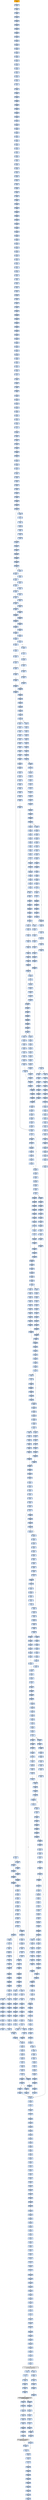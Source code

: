 strict digraph G {
	graph [bgcolor=transparent,
		name=G
	];
	node [color=lightsteelblue,
		fillcolor=lightsteelblue,
		shape=rectangle,
		style=filled
	];
	"0x004dc178"	[color=lightgrey,
		fillcolor=orange,
		label="0x004dc178
pusha"];
	"0x004dc179"	[label="0x004dc179
call"];
	"0x004dc178" -> "0x004dc179"	[color="#000000"];
	"0x004dc17e"	[label="0x004dc17e
popl"];
	"0x004dc179" -> "0x004dc17e"	[color="#000000"];
	"0x004dc17f"	[label="0x004dc17f
addl"];
	"0x004dc17e" -> "0x004dc17f"	[color="#000000"];
	"0x004dc184"	[label="0x004dc184
movl"];
	"0x004dc17f" -> "0x004dc184"	[color="#000000"];
	"0x004dc186"	[label="0x004dc186
addl"];
	"0x004dc184" -> "0x004dc186"	[color="#000000"];
	"0x004dc188"	[label="0x004dc188
subl"];
	"0x004dc186" -> "0x004dc188"	[color="#000000"];
	"0x004dc18a"	[label="0x004dc18a
movl"];
	"0x004dc188" -> "0x004dc18a"	[color="#000000"];
	"0x004dc18c"	[label="0x004dc18c
lodsw"];
	"0x004dc18a" -> "0x004dc18c"	[color="#000000"];
	"0x004dc18e"	[label="0x004dc18e
shll"];
	"0x004dc18c" -> "0x004dc18e"	[color="#000000"];
	"0x004dc191"	[label="0x004dc191
movl"];
	"0x004dc18e" -> "0x004dc191"	[color="#000000"];
	"0x004dc193"	[label="0x004dc193
pushl"];
	"0x004dc191" -> "0x004dc193"	[color="#000000"];
	"0x004dc194"	[label="0x004dc194
lodsl"];
	"0x004dc193" -> "0x004dc194"	[color="#000000"];
	"0x004dc195"	[label="0x004dc195
subl"];
	"0x004dc194" -> "0x004dc195"	[color="#000000"];
	"0x004dc197"	[label="0x004dc197
addl"];
	"0x004dc195" -> "0x004dc197"	[color="#000000"];
	"0x004dc199"	[label="0x004dc199
movl"];
	"0x004dc197" -> "0x004dc199"	[color="#000000"];
	"0x004dc19b"	[label="0x004dc19b
pushl"];
	"0x004dc199" -> "0x004dc19b"	[color="#000000"];
	"0x004dc19c"	[label="0x004dc19c
pushl"];
	"0x004dc19b" -> "0x004dc19c"	[color="#000000"];
	"0x004dc19d"	[label="0x004dc19d
decl"];
	"0x004dc19c" -> "0x004dc19d"	[color="#000000"];
	"0x004dc19e"	[label="0x004dc19e
movb"];
	"0x004dc19d" -> "0x004dc19e"	[color="#000000"];
	"0x004dc1a2"	[label="0x004dc1a2
movb"];
	"0x004dc19e" -> "0x004dc1a2"	[color="#000000"];
	"0x004dc1a5"	[label="0x004dc1a5
jne"];
	"0x004dc1a2" -> "0x004dc1a5"	[color="#000000"];
	"0x004dc1a7"	[label="0x004dc1a7
subl"];
	"0x004dc1a5" -> "0x004dc1a7"	[color="#000000",
		label=F];
	"0x004dc1a9"	[label="0x004dc1a9
lodsb"];
	"0x004dc1a7" -> "0x004dc1a9"	[color="#000000"];
	"0x004dc1aa"	[label="0x004dc1aa
movl"];
	"0x004dc1a9" -> "0x004dc1aa"	[color="#000000"];
	"0x004dc1ac"	[label="0x004dc1ac
andb"];
	"0x004dc1aa" -> "0x004dc1ac"	[color="#000000"];
	"0x004dc1af"	[label="0x004dc1af
andb"];
	"0x004dc1ac" -> "0x004dc1af"	[color="#000000"];
	"0x004dc1b1"	[label="0x004dc1b1
shll"];
	"0x004dc1af" -> "0x004dc1b1"	[color="#000000"];
	"0x004dc1b4"	[label="0x004dc1b4
movb"];
	"0x004dc1b1" -> "0x004dc1b4"	[color="#000000"];
	"0x004dc1b6"	[label="0x004dc1b6
lodsb"];
	"0x004dc1b4" -> "0x004dc1b6"	[color="#000000"];
	"0x004dc1b7"	[label="0x004dc1b7
orl"];
	"0x004dc1b6" -> "0x004dc1b7"	[color="#000000"];
	"0x004dc1b9"	[label="0x004dc1b9
pushl"];
	"0x004dc1b7" -> "0x004dc1b9"	[color="#000000"];
	"0x004dc1ba"	[label="0x004dc1ba
addb"];
	"0x004dc1b9" -> "0x004dc1ba"	[color="#000000"];
	"0x004dc1bc"	[label="0x004dc1bc
movl"];
	"0x004dc1ba" -> "0x004dc1bc"	[color="#000000"];
	"0x004dc1c1"	[label="0x004dc1c1
shll"];
	"0x004dc1bc" -> "0x004dc1c1"	[color="#000000"];
	"0x004dc1c3"	[label="0x004dc1c3
popl"];
	"0x004dc1c1" -> "0x004dc1c3"	[color="#000000"];
	"0x004dc1c4"	[label="0x004dc1c4
popl"];
	"0x004dc1c3" -> "0x004dc1c4"	[color="#000000"];
	"0x004dc1c5"	[label="0x004dc1c5
movl"];
	"0x004dc1c4" -> "0x004dc1c5"	[color="#000000"];
	"0x004dc1c7"	[label="0x004dc1c7
leal"];
	"0x004dc1c5" -> "0x004dc1c7"	[color="#000000"];
	"0x004dc1ce"	[label="0x004dc1ce
pushl"];
	"0x004dc1c7" -> "0x004dc1ce"	[color="#000000"];
	"0x004dc1cf"	[label="0x004dc1cf
subl"];
	"0x004dc1ce" -> "0x004dc1cf"	[color="#000000"];
	"0x004dc1d1"	[label="0x004dc1d1
pushl"];
	"0x004dc1cf" -> "0x004dc1d1"	[color="#000000"];
	"0x004dc1d2"	[label="0x004dc1d2
pushl"];
	"0x004dc1d1" -> "0x004dc1d2"	[color="#000000"];
	"0x004dc1d3"	[label="0x004dc1d3
movl"];
	"0x004dc1d2" -> "0x004dc1d3"	[color="#000000"];
	"0x004dc1d5"	[label="0x004dc1d5
pushl"];
	"0x004dc1d3" -> "0x004dc1d5"	[color="#000000"];
	"0x004dc1d6"	[label="0x004dc1d6
movw"];
	"0x004dc1d5" -> "0x004dc1d6"	[color="#000000"];
	"0x004dc1d9"	[label="0x004dc1d9
shll"];
	"0x004dc1d6" -> "0x004dc1d9"	[color="#000000"];
	"0x004dc1dc"	[label="0x004dc1dc
pushl"];
	"0x004dc1d9" -> "0x004dc1dc"	[color="#000000"];
	"0x004dc1dd"	[label="0x004dc1dd
pushl"];
	"0x004dc1dc" -> "0x004dc1dd"	[color="#000000"];
	"0x004dc1de"	[label="0x004dc1de
addl"];
	"0x004dc1dd" -> "0x004dc1de"	[color="#000000"];
	"0x004dc1e1"	[label="0x004dc1e1
pushl"];
	"0x004dc1de" -> "0x004dc1e1"	[color="#000000"];
	"0x004dc1e2"	[label="0x004dc1e2
pushl"];
	"0x004dc1e1" -> "0x004dc1e2"	[color="#000000"];
	"0x004dc1e3"	[label="0x004dc1e3
addl"];
	"0x004dc1e2" -> "0x004dc1e3"	[color="#000000"];
	"0x004dc1e6"	[label="0x004dc1e6
pushl"];
	"0x004dc1e3" -> "0x004dc1e6"	[color="#000000"];
	"0x004dc1e7"	[label="0x004dc1e7
pushl"];
	"0x004dc1e6" -> "0x004dc1e7"	[color="#000000"];
	"0x004dc1e8"	[label="0x004dc1e8
call"];
	"0x004dc1e7" -> "0x004dc1e8"	[color="#000000"];
	"0x004dc24b"	[label="0x004dc24b
pushl"];
	"0x004dc1e8" -> "0x004dc24b"	[color="#000000"];
	"0x004dc24c"	[label="0x004dc24c
pushl"];
	"0x004dc24b" -> "0x004dc24c"	[color="#000000"];
	"0x004dc24d"	[label="0x004dc24d
pushl"];
	"0x004dc24c" -> "0x004dc24d"	[color="#000000"];
	"0x004dc24e"	[label="0x004dc24e
pushl"];
	"0x004dc24d" -> "0x004dc24e"	[color="#000000"];
	"0x004dc24f"	[label="0x004dc24f
subl"];
	"0x004dc24e" -> "0x004dc24f"	[color="#000000"];
	"0x004dc252"	[label="0x004dc252
movl"];
	"0x004dc24f" -> "0x004dc252"	[color="#000000"];
	"0x004dc259"	[label="0x004dc259
movl"];
	"0x004dc252" -> "0x004dc259"	[color="#000000"];
	"0x004dc261"	[label="0x004dc261
movb"];
	"0x004dc259" -> "0x004dc261"	[color="#000000"];
	"0x004dc266"	[label="0x004dc266
movl"];
	"0x004dc261" -> "0x004dc266"	[color="#000000"];
	"0x004dc26d"	[label="0x004dc26d
leal"];
	"0x004dc266" -> "0x004dc26d"	[color="#000000"];
	"0x004dc270"	[label="0x004dc270
movl"];
	"0x004dc26d" -> "0x004dc270"	[color="#000000"];
	"0x004dc274"	[label="0x004dc274
movl"];
	"0x004dc270" -> "0x004dc274"	[color="#000000"];
	"0x004dc279"	[label="0x004dc279
movzbl"];
	"0x004dc274" -> "0x004dc279"	[color="#000000"];
	"0x004dc27d"	[label="0x004dc27d
movl"];
	"0x004dc279" -> "0x004dc27d"	[color="#000000"];
	"0x004dc27f"	[label="0x004dc27f
shll"];
	"0x004dc27d" -> "0x004dc27f"	[color="#000000"];
	"0x004dc281"	[label="0x004dc281
movl"];
	"0x004dc27f" -> "0x004dc281"	[color="#000000"];
	"0x004dc283"	[label="0x004dc283
decl"];
	"0x004dc281" -> "0x004dc283"	[color="#000000"];
	"0x004dc284"	[label="0x004dc284
movl"];
	"0x004dc283" -> "0x004dc284"	[color="#000000"];
	"0x004dc288"	[label="0x004dc288
movzbl"];
	"0x004dc284" -> "0x004dc288"	[color="#000000"];
	"0x004dc28c"	[label="0x004dc28c
shll"];
	"0x004dc288" -> "0x004dc28c"	[color="#000000"];
	"0x004dc28e"	[label="0x004dc28e
decl"];
	"0x004dc28c" -> "0x004dc28e"	[color="#000000"];
	"0x004dc28f"	[label="0x004dc28f
movl"];
	"0x004dc28e" -> "0x004dc28f"	[color="#000000"];
	"0x004dc293"	[label="0x004dc293
movl"];
	"0x004dc28f" -> "0x004dc293"	[color="#000000"];
	"0x004dc29a"	[label="0x004dc29a
movzbl"];
	"0x004dc293" -> "0x004dc29a"	[color="#000000"];
	"0x004dc29d"	[label="0x004dc29d
movl"];
	"0x004dc29a" -> "0x004dc29d"	[color="#000000"];
	"0x004dc2a4"	[label="0x004dc2a4
movl"];
	"0x004dc29d" -> "0x004dc2a4"	[color="#000000"];
	"0x004dc2ac"	[label="0x004dc2ac
movl"];
	"0x004dc2a4" -> "0x004dc2ac"	[color="#000000"];
	"0x004dc2b2"	[label="0x004dc2b2
movl"];
	"0x004dc2ac" -> "0x004dc2b2"	[color="#000000"];
	"0x004dc2b7"	[label="0x004dc2b7
movl"];
	"0x004dc2b2" -> "0x004dc2b7"	[color="#000000"];
	"0x004dc2bb"	[label="0x004dc2bb
movl"];
	"0x004dc2b7" -> "0x004dc2bb"	[color="#000000"];
	"0x004dc2c3"	[label="0x004dc2c3
movl"];
	"0x004dc2bb" -> "0x004dc2c3"	[color="#000000"];
	"0x004dc2cb"	[label="0x004dc2cb
movl"];
	"0x004dc2c3" -> "0x004dc2cb"	[color="#000000"];
	"0x004dc2d3"	[label="0x004dc2d3
movl"];
	"0x004dc2cb" -> "0x004dc2d3"	[color="#000000"];
	"0x004dc2db"	[label="0x004dc2db
movzbl"];
	"0x004dc2d3" -> "0x004dc2db"	[color="#000000"];
	"0x004dc2df"	[label="0x004dc2df
addl"];
	"0x004dc2db" -> "0x004dc2df"	[color="#000000"];
	"0x004dc2e1"	[label="0x004dc2e1
shll"];
	"0x004dc2df" -> "0x004dc2e1"	[color="#000000"];
	"0x004dc2e3"	[label="0x004dc2e3
leal"];
	"0x004dc2e1" -> "0x004dc2e3"	[color="#000000"];
	"0x004dc2e9"	[label="0x004dc2e9
cmpl"];
	"0x004dc2e3" -> "0x004dc2e9"	[color="#000000"];
	"0x004dc2ed"	[label="0x004dc2ed
jae"];
	"0x004dc2e9" -> "0x004dc2ed"	[color="#000000"];
	"0x004dc2ef"	[label="0x004dc2ef
movl"];
	"0x004dc2ed" -> "0x004dc2ef"	[color="#000000",
		label=F];
	"0x004dc2f3"	[label="0x004dc2f3
movw"];
	"0x004dc2ef" -> "0x004dc2f3"	[color="#000000"];
	"0x004dc2f8"	[label="0x004dc2f8
addl"];
	"0x004dc2f3" -> "0x004dc2f8"	[color="#000000"];
	"0x004dc2fb"	[label="0x004dc2fb
loop"];
	"0x004dc2f8" -> "0x004dc2fb"	[color="#000000"];
	"0x004dc2fd"	[label="0x004dc2fd
movl"];
	"0x004dc2fb" -> "0x004dc2fd"	[color="#000000",
		label=F];
	"0x004dc304"	[label="0x004dc304
xorl"];
	"0x004dc2fd" -> "0x004dc304"	[color="#000000"];
	"0x004dc306"	[label="0x004dc306
movl"];
	"0x004dc304" -> "0x004dc306"	[color="#000000"];
	"0x004dc30e"	[label="0x004dc30e
movl"];
	"0x004dc306" -> "0x004dc30e"	[color="#000000"];
	"0x004dc310"	[label="0x004dc310
addl"];
	"0x004dc30e" -> "0x004dc310"	[color="#000000"];
	"0x004dc317"	[label="0x004dc317
movl"];
	"0x004dc310" -> "0x004dc317"	[color="#000000"];
	"0x004dc31b"	[label="0x004dc31b
xorl"];
	"0x004dc317" -> "0x004dc31b"	[color="#000000"];
	"0x004dc31d"	[label="0x004dc31d
cmpl"];
	"0x004dc31b" -> "0x004dc31d"	[color="#000000"];
	"0x004dc321"	[label="0x004dc321
je"];
	"0x004dc31d" -> "0x004dc321"	[color="#000000"];
	"0x004dc327"	[label="0x004dc327
movzbl"];
	"0x004dc321" -> "0x004dc327"	[color="#000000",
		label=F];
	"0x004dc32a"	[label="0x004dc32a
shll"];
	"0x004dc327" -> "0x004dc32a"	[color="#000000"];
	"0x004dc32d"	[label="0x004dc32d
incl"];
	"0x004dc32a" -> "0x004dc32d"	[color="#000000"];
	"0x004dc32e"	[label="0x004dc32e
incl"];
	"0x004dc32d" -> "0x004dc32e"	[color="#000000"];
	"0x004dc32f"	[label="0x004dc32f
orl"];
	"0x004dc32e" -> "0x004dc32f"	[color="#000000"];
	"0x004dc331"	[label="0x004dc331
cmpl"];
	"0x004dc32f" -> "0x004dc331"	[color="#000000"];
	"0x004dc334"	[label="0x004dc334
jle"];
	"0x004dc331" -> "0x004dc334"	[color="#000000"];
	"0x004dc336"	[label="0x004dc336
movl"];
	"0x004dc334" -> "0x004dc336"	[color="#000000",
		label=F];
	"0x004dc33d"	[label="0x004dc33d
cmpl"];
	"0x004dc336" -> "0x004dc33d"	[color="#000000"];
	"0x004dc341"	[label="0x004dc341
jae"];
	"0x004dc33d" -> "0x004dc341"	[color="#000000"];
	"0x004dc347"	[label="0x004dc347
movl"];
	"0x004dc341" -> "0x004dc347"	[color="#000000",
		label=F];
	"0x004dc34b"	[label="0x004dc34b
andl"];
	"0x004dc347" -> "0x004dc34b"	[color="#000000"];
	"0x004dc34f"	[label="0x004dc34f
movl"];
	"0x004dc34b" -> "0x004dc34f"	[color="#000000"];
	"0x004dc353"	[label="0x004dc353
movl"];
	"0x004dc34f" -> "0x004dc353"	[color="#000000"];
	"0x004dc357"	[label="0x004dc357
shll"];
	"0x004dc353" -> "0x004dc357"	[color="#000000"];
	"0x004dc35a"	[label="0x004dc35a
movl"];
	"0x004dc357" -> "0x004dc35a"	[color="#000000"];
	"0x004dc35e"	[label="0x004dc35e
addl"];
	"0x004dc35a" -> "0x004dc35e"	[color="#000000"];
	"0x004dc360"	[label="0x004dc360
cmpl"];
	"0x004dc35e" -> "0x004dc360"	[color="#000000"];
	"0x004dc368"	[label="0x004dc368
leal"];
	"0x004dc360" -> "0x004dc368"	[color="#000000"];
	"0x004dc36b"	[label="0x004dc36b
ja"];
	"0x004dc368" -> "0x004dc36b"	[color="#000000"];
	"0x004dc385"	[label="0x004dc385
movl"];
	"0x004dc36b" -> "0x004dc385"	[color="#000000",
		label=T];
	"0x004dc36d"	[label="0x004dc36d
cmpl"];
	"0x004dc36b" -> "0x004dc36d"	[color="#000000",
		label=F];
	"0x004dc389"	[label="0x004dc389
movw"];
	"0x004dc385" -> "0x004dc389"	[color="#000000"];
	"0x004dc38d"	[label="0x004dc38d
shrl"];
	"0x004dc389" -> "0x004dc38d"	[color="#000000"];
	"0x004dc390"	[label="0x004dc390
movzwl"];
	"0x004dc38d" -> "0x004dc390"	[color="#000000"];
	"0x004dc393"	[label="0x004dc393
imull"];
	"0x004dc390" -> "0x004dc393"	[color="#000000"];
	"0x004dc396"	[label="0x004dc396
cmpl"];
	"0x004dc393" -> "0x004dc396"	[color="#000000"];
	"0x004dc398"	[label="0x004dc398
jae"];
	"0x004dc396" -> "0x004dc398"	[color="#000000"];
	"0x004dc39e"	[label="0x004dc39e
movl"];
	"0x004dc398" -> "0x004dc39e"	[color="#000000",
		label=F];
	"0x004dc57b"	[label="0x004dc57b
movl"];
	"0x004dc398" -> "0x004dc57b"	[color="#000000",
		label=T];
	"0x004dc3a2"	[label="0x004dc3a2
movl"];
	"0x004dc39e" -> "0x004dc3a2"	[color="#000000"];
	"0x004dc3a7"	[label="0x004dc3a7
subl"];
	"0x004dc3a2" -> "0x004dc3a7"	[color="#000000"];
	"0x004dc3a9"	[label="0x004dc3a9
movb"];
	"0x004dc3a7" -> "0x004dc3a9"	[color="#000000"];
	"0x004dc3ad"	[label="0x004dc3ad
sarl"];
	"0x004dc3a9" -> "0x004dc3ad"	[color="#000000"];
	"0x004dc3b0"	[label="0x004dc3b0
movl"];
	"0x004dc3ad" -> "0x004dc3b0"	[color="#000000"];
	"0x004dc3b5"	[label="0x004dc3b5
leal"];
	"0x004dc3b0" -> "0x004dc3b5"	[color="#000000"];
	"0x004dc3b8"	[label="0x004dc3b8
movzbl"];
	"0x004dc3b5" -> "0x004dc3b8"	[color="#000000"];
	"0x004dc3bd"	[label="0x004dc3bd
movw"];
	"0x004dc3b8" -> "0x004dc3bd"	[color="#000000"];
	"0x004dc3c1"	[label="0x004dc3c1
movl"];
	"0x004dc3bd" -> "0x004dc3c1"	[color="#000000"];
	"0x004dc3c5"	[label="0x004dc3c5
andl"];
	"0x004dc3c1" -> "0x004dc3c5"	[color="#000000"];
	"0x004dc3c9"	[label="0x004dc3c9
movl"];
	"0x004dc3c5" -> "0x004dc3c9"	[color="#000000"];
	"0x004dc3cd"	[label="0x004dc3cd
shll"];
	"0x004dc3c9" -> "0x004dc3cd"	[color="#000000"];
	"0x004dc3cf"	[label="0x004dc3cf
movl"];
	"0x004dc3cd" -> "0x004dc3cf"	[color="#000000"];
	"0x004dc3d4"	[label="0x004dc3d4
subl"];
	"0x004dc3cf" -> "0x004dc3d4"	[color="#000000"];
	"0x004dc3d8"	[label="0x004dc3d8
sarl"];
	"0x004dc3d4" -> "0x004dc3d8"	[color="#000000"];
	"0x004dc3da"	[label="0x004dc3da
addl"];
	"0x004dc3d8" -> "0x004dc3da"	[color="#000000"];
	"0x004dc3dc"	[label="0x004dc3dc
imull"];
	"0x004dc3da" -> "0x004dc3dc"	[color="#000000"];
	"0x004dc3e2"	[label="0x004dc3e2
cmpl"];
	"0x004dc3dc" -> "0x004dc3e2"	[color="#000000"];
	"0x004dc3e7"	[label="0x004dc3e7
leal"];
	"0x004dc3e2" -> "0x004dc3e7"	[color="#000000"];
	"0x004dc3ee"	[label="0x004dc3ee
movl"];
	"0x004dc3e7" -> "0x004dc3ee"	[color="#000000"];
	"0x004dc3f2"	[label="0x004dc3f2
jle"];
	"0x004dc3ee" -> "0x004dc3f2"	[color="#000000"];
	"0x004dc4c2"	[label="0x004dc4c2
leal"];
	"0x004dc3f2" -> "0x004dc4c2"	[color="#000000",
		label=T];
	"0x004dc3f8"	[label="0x004dc3f8
movl"];
	"0x004dc3f2" -> "0x004dc3f8"	[color="#000000",
		label=F];
	"0x004dc4c5"	[label="0x004dc4c5
movl"];
	"0x004dc4c2" -> "0x004dc4c5"	[color="#000000"];
	"0x004dc4c9"	[label="0x004dc4c9
addl"];
	"0x004dc4c5" -> "0x004dc4c9"	[color="#000000"];
	"0x004dc4cb"	[label="0x004dc4cb
cmpl"];
	"0x004dc4c9" -> "0x004dc4cb"	[color="#000000"];
	"0x004dc4d3"	[label="0x004dc4d3
ja"];
	"0x004dc4cb" -> "0x004dc4d3"	[color="#000000"];
	"0x004dc4ed"	[label="0x004dc4ed
movl"];
	"0x004dc4d3" -> "0x004dc4ed"	[color="#000000",
		label=T];
	"0x004dc4d5"	[label="0x004dc4d5
cmpl"];
	"0x004dc4d3" -> "0x004dc4d5"	[color="#000000",
		label=F];
	"0x004dc4f1"	[label="0x004dc4f1
movw"];
	"0x004dc4ed" -> "0x004dc4f1"	[color="#000000"];
	"0x004dc4f5"	[label="0x004dc4f5
shrl"];
	"0x004dc4f1" -> "0x004dc4f5"	[color="#000000"];
	"0x004dc4f8"	[label="0x004dc4f8
movzwl"];
	"0x004dc4f5" -> "0x004dc4f8"	[color="#000000"];
	"0x004dc4fb"	[label="0x004dc4fb
imull"];
	"0x004dc4f8" -> "0x004dc4fb"	[color="#000000"];
	"0x004dc4fe"	[label="0x004dc4fe
cmpl"];
	"0x004dc4fb" -> "0x004dc4fe"	[color="#000000"];
	"0x004dc500"	[label="0x004dc500
jae"];
	"0x004dc4fe" -> "0x004dc500"	[color="#000000"];
	"0x004dc51b"	[label="0x004dc51b
subl"];
	"0x004dc500" -> "0x004dc51b"	[color="#000000",
		label=T];
	"0x004dc502"	[label="0x004dc502
movl"];
	"0x004dc500" -> "0x004dc502"	[color="#000000",
		label=F];
	"0x004dc51f"	[label="0x004dc51f
subl"];
	"0x004dc51b" -> "0x004dc51f"	[color="#000000"];
	"0x004dc521"	[label="0x004dc521
movl"];
	"0x004dc51f" -> "0x004dc521"	[color="#000000"];
	"0x004dc523"	[label="0x004dc523
leal"];
	"0x004dc521" -> "0x004dc523"	[color="#000000"];
	"0x004dc526"	[label="0x004dc526
shrw"];
	"0x004dc523" -> "0x004dc526"	[color="#000000"];
	"0x004dc52a"	[label="0x004dc52a
subw"];
	"0x004dc526" -> "0x004dc52a"	[color="#000000"];
	"0x004dc52d"	[label="0x004dc52d
movw"];
	"0x004dc52a" -> "0x004dc52d"	[color="#000000"];
	"0x004dc531"	[label="0x004dc531
jmp"];
	"0x004dc52d" -> "0x004dc531"	[color="#000000"];
	"0x004dc4ba"	[label="0x004dc4ba
cmpl"];
	"0x004dc531" -> "0x004dc4ba"	[color="#000000"];
	"0x004dc4c0"	[label="0x004dc4c0
jg"];
	"0x004dc4ba" -> "0x004dc4c0"	[color="#000000"];
	"0x004dc533"	[label="0x004dc533
movl"];
	"0x004dc4c0" -> "0x004dc533"	[color="#000000",
		label=T];
	"0x004dc506"	[label="0x004dc506
movl"];
	"0x004dc502" -> "0x004dc506"	[color="#000000"];
	"0x004dc50b"	[label="0x004dc50b
subl"];
	"0x004dc506" -> "0x004dc50b"	[color="#000000"];
	"0x004dc50d"	[label="0x004dc50d
movl"];
	"0x004dc50b" -> "0x004dc50d"	[color="#000000"];
	"0x004dc50f"	[label="0x004dc50f
sarl"];
	"0x004dc50d" -> "0x004dc50f"	[color="#000000"];
	"0x004dc512"	[label="0x004dc512
leal"];
	"0x004dc50f" -> "0x004dc512"	[color="#000000"];
	"0x004dc515"	[label="0x004dc515
movw"];
	"0x004dc512" -> "0x004dc515"	[color="#000000"];
	"0x004dc519"	[label="0x004dc519
jmp"];
	"0x004dc515" -> "0x004dc519"	[color="#000000"];
	"0x004dc519" -> "0x004dc4ba"	[color="#000000"];
	"0x004dc537"	[label="0x004dc537
movl"];
	"0x004dc533" -> "0x004dc537"	[color="#000000"];
	"0x004dc539"	[label="0x004dc539
movl"];
	"0x004dc537" -> "0x004dc539"	[color="#000000"];
	"0x004dc540"	[label="0x004dc540
movb"];
	"0x004dc539" -> "0x004dc540"	[color="#000000"];
	"0x004dc544"	[label="0x004dc544
movb"];
	"0x004dc540" -> "0x004dc544"	[color="#000000"];
	"0x004dc547"	[label="0x004dc547
incl"];
	"0x004dc544" -> "0x004dc547"	[color="#000000"];
	"0x004dc548"	[label="0x004dc548
cmpl"];
	"0x004dc547" -> "0x004dc548"	[color="#000000"];
	"0x004dc54d"	[label="0x004dc54d
movl"];
	"0x004dc548" -> "0x004dc54d"	[color="#000000"];
	"0x004dc551"	[label="0x004dc551
jg"];
	"0x004dc54d" -> "0x004dc551"	[color="#000000"];
	"0x004dc553"	[label="0x004dc553
movl"];
	"0x004dc551" -> "0x004dc553"	[color="#000000",
		label=F];
	"0x004dc560"	[label="0x004dc560
cmpl"];
	"0x004dc551" -> "0x004dc560"	[color="#000000",
		label=T];
	"0x004dc55b"	[label="0x004dc55b
jmp"];
	"0x004dc553" -> "0x004dc55b"	[color="#000000"];
	"0x004dcc7c"	[label="0x004dcc7c
movl"];
	"0x004dc55b" -> "0x004dcc7c"	[color="#000000"];
	"0x004dcc83"	[label="0x004dcc83
cmpl"];
	"0x004dcc7c" -> "0x004dcc83"	[color="#000000"];
	"0x004dcc87"	[label="0x004dcc87
jb"];
	"0x004dcc83" -> "0x004dcc87"	[color="#000000"];
	"0x004dcc8d"	[label="0x004dcc8d
cmpl"];
	"0x004dcc87" -> "0x004dcc8d"	[color="#000000",
		label=F];
	"0x004dc371"	[label="0x004dc371
je"];
	"0x004dc36d" -> "0x004dc371"	[color="#000000"];
	"0x004dc377"	[label="0x004dc377
shll"];
	"0x004dc371" -> "0x004dc377"	[color="#000000",
		label=F];
	"0x004dc37c"	[label="0x004dc37c
movzbl"];
	"0x004dc377" -> "0x004dc37c"	[color="#000000"];
	"0x004dc37f"	[label="0x004dc37f
shll"];
	"0x004dc37c" -> "0x004dc37f"	[color="#000000"];
	"0x004dc382"	[label="0x004dc382
incl"];
	"0x004dc37f" -> "0x004dc382"	[color="#000000"];
	"0x004dc383"	[label="0x004dc383
orl"];
	"0x004dc382" -> "0x004dc383"	[color="#000000"];
	"0x004dc383" -> "0x004dc385"	[color="#000000"];
	"0x004dc4d9"	[label="0x004dc4d9
je"];
	"0x004dc4d5" -> "0x004dc4d9"	[color="#000000"];
	"0x004dc4df"	[label="0x004dc4df
shll"];
	"0x004dc4d9" -> "0x004dc4df"	[color="#000000",
		label=F];
	"0x004dc4e4"	[label="0x004dc4e4
movzbl"];
	"0x004dc4df" -> "0x004dc4e4"	[color="#000000"];
	"0x004dc4e7"	[label="0x004dc4e7
shll"];
	"0x004dc4e4" -> "0x004dc4e7"	[color="#000000"];
	"0x004dc4ea"	[label="0x004dc4ea
incl"];
	"0x004dc4e7" -> "0x004dc4ea"	[color="#000000"];
	"0x004dc4eb"	[label="0x004dc4eb
orl"];
	"0x004dc4ea" -> "0x004dc4eb"	[color="#000000"];
	"0x004dc4eb" -> "0x004dc4ed"	[color="#000000"];
	"0x004dc57f"	[label="0x004dc57f
subl"];
	"0x004dc57b" -> "0x004dc57f"	[color="#000000"];
	"0x004dc581"	[label="0x004dc581
movl"];
	"0x004dc57f" -> "0x004dc581"	[color="#000000"];
	"0x004dc585"	[label="0x004dc585
subl"];
	"0x004dc581" -> "0x004dc585"	[color="#000000"];
	"0x004dc587"	[label="0x004dc587
movl"];
	"0x004dc585" -> "0x004dc587"	[color="#000000"];
	"0x004dc589"	[label="0x004dc589
shrw"];
	"0x004dc587" -> "0x004dc589"	[color="#000000"];
	"0x004dc58d"	[label="0x004dc58d
subw"];
	"0x004dc589" -> "0x004dc58d"	[color="#000000"];
	"0x004dc590"	[label="0x004dc590
cmpl"];
	"0x004dc58d" -> "0x004dc590"	[color="#000000"];
	"0x004dc596"	[label="0x004dc596
movw"];
	"0x004dc590" -> "0x004dc596"	[color="#000000"];
	"0x004dc59a"	[label="0x004dc59a
movl"];
	"0x004dc596" -> "0x004dc59a"	[color="#000000"];
	"0x004dc59e"	[label="0x004dc59e
leal"];
	"0x004dc59a" -> "0x004dc59e"	[color="#000000"];
	"0x004dc5a2"	[label="0x004dc5a2
movl"];
	"0x004dc59e" -> "0x004dc5a2"	[color="#000000"];
	"0x004dc5a6"	[label="0x004dc5a6
ja"];
	"0x004dc5a2" -> "0x004dc5a6"	[color="#000000"];
	"0x004dc5be"	[label="0x004dc5be
movl"];
	"0x004dc5a6" -> "0x004dc5be"	[color="#000000",
		label=T];
	"0x004dc5a8"	[label="0x004dc5a8
cmpl"];
	"0x004dc5a6" -> "0x004dc5a8"	[color="#000000",
		label=F];
	"0x004dc5c2"	[label="0x004dc5c2
movl"];
	"0x004dc5be" -> "0x004dc5c2"	[color="#000000"];
	"0x004dc5c4"	[label="0x004dc5c4
shrl"];
	"0x004dc5c2" -> "0x004dc5c4"	[color="#000000"];
	"0x004dc5c7"	[label="0x004dc5c7
movw"];
	"0x004dc5c4" -> "0x004dc5c7"	[color="#000000"];
	"0x004dc5ce"	[label="0x004dc5ce
movzwl"];
	"0x004dc5c7" -> "0x004dc5ce"	[color="#000000"];
	"0x004dc5d1"	[label="0x004dc5d1
imull"];
	"0x004dc5ce" -> "0x004dc5d1"	[color="#000000"];
	"0x004dc5d4"	[label="0x004dc5d4
cmpl"];
	"0x004dc5d1" -> "0x004dc5d4"	[color="#000000"];
	"0x004dc5d6"	[label="0x004dc5d6
jae"];
	"0x004dc5d4" -> "0x004dc5d6"	[color="#000000"];
	"0x004dc5d8"	[label="0x004dc5d8
movl"];
	"0x004dc5d6" -> "0x004dc5d8"	[color="#000000",
		label=F];
	"0x004dc62a"	[label="0x004dc62a
movl"];
	"0x004dc5d6" -> "0x004dc62a"	[color="#000000",
		label=T];
	"0x004dc5da"	[label="0x004dc5da
movl"];
	"0x004dc5d8" -> "0x004dc5da"	[color="#000000"];
	"0x004dc5df"	[label="0x004dc5df
subl"];
	"0x004dc5da" -> "0x004dc5df"	[color="#000000"];
	"0x004dc5e1"	[label="0x004dc5e1
movl"];
	"0x004dc5df" -> "0x004dc5e1"	[color="#000000"];
	"0x004dc5e5"	[label="0x004dc5e5
sarl"];
	"0x004dc5e1" -> "0x004dc5e5"	[color="#000000"];
	"0x004dc5e8"	[label="0x004dc5e8
movl"];
	"0x004dc5e5" -> "0x004dc5e8"	[color="#000000"];
	"0x004dc5ec"	[label="0x004dc5ec
leal"];
	"0x004dc5e8" -> "0x004dc5ec"	[color="#000000"];
	"0x004dc5ef"	[label="0x004dc5ef
movl"];
	"0x004dc5ec" -> "0x004dc5ef"	[color="#000000"];
	"0x004dc5f3"	[label="0x004dc5f3
movl"];
	"0x004dc5ef" -> "0x004dc5f3"	[color="#000000"];
	"0x004dc5f7"	[label="0x004dc5f7
movl"];
	"0x004dc5f3" -> "0x004dc5f7"	[color="#000000"];
	"0x004dc5fb"	[label="0x004dc5fb
movw"];
	"0x004dc5f7" -> "0x004dc5fb"	[color="#000000"];
	"0x004dc602"	[label="0x004dc602
movl"];
	"0x004dc5fb" -> "0x004dc602"	[color="#000000"];
	"0x004dc606"	[label="0x004dc606
movl"];
	"0x004dc602" -> "0x004dc606"	[color="#000000"];
	"0x004dc60a"	[label="0x004dc60a
movl"];
	"0x004dc606" -> "0x004dc60a"	[color="#000000"];
	"0x004dc60e"	[label="0x004dc60e
xorl"];
	"0x004dc60a" -> "0x004dc60e"	[color="#000000"];
	"0x004dc610"	[label="0x004dc610
cmpl"];
	"0x004dc60e" -> "0x004dc610"	[color="#000000"];
	"0x004dc615"	[label="0x004dc615
setg"];
	"0x004dc610" -> "0x004dc615"	[color="#000000"];
	"0x004dc618"	[label="0x004dc618
addl"];
	"0x004dc615" -> "0x004dc618"	[color="#000000"];
	"0x004dc61e"	[label="0x004dc61e
leal"];
	"0x004dc618" -> "0x004dc61e"	[color="#000000"];
	"0x004dc621"	[label="0x004dc621
movl"];
	"0x004dc61e" -> "0x004dc621"	[color="#000000"];
	"0x004dc625"	[label="0x004dc625
jmp"];
	"0x004dc621" -> "0x004dc625"	[color="#000000"];
	"0x004dc89e"	[label="0x004dc89e
cmpl"];
	"0x004dc625" -> "0x004dc89e"	[color="#000000"];
	"0x004dc8a4"	[label="0x004dc8a4
ja"];
	"0x004dc89e" -> "0x004dc8a4"	[color="#000000"];
	"0x004dc8bc"	[label="0x004dc8bc
movw"];
	"0x004dc8a4" -> "0x004dc8bc"	[color="#000000",
		label=T];
	"0x004dc8a6"	[label="0x004dc8a6
cmpl"];
	"0x004dc8a4" -> "0x004dc8a6"	[color="#000000",
		label=F];
	"0x004dc8bf"	[label="0x004dc8bf
movl"];
	"0x004dc8bc" -> "0x004dc8bf"	[color="#000000"];
	"0x004dc8c1"	[label="0x004dc8c1
shrl"];
	"0x004dc8bf" -> "0x004dc8c1"	[color="#000000"];
	"0x004dc8c4"	[label="0x004dc8c4
movzwl"];
	"0x004dc8c1" -> "0x004dc8c4"	[color="#000000"];
	"0x004dc8c7"	[label="0x004dc8c7
imull"];
	"0x004dc8c4" -> "0x004dc8c7"	[color="#000000"];
	"0x004dc8ca"	[label="0x004dc8ca
cmpl"];
	"0x004dc8c7" -> "0x004dc8ca"	[color="#000000"];
	"0x004dc8cc"	[label="0x004dc8cc
jae"];
	"0x004dc8ca" -> "0x004dc8cc"	[color="#000000"];
	"0x004dc8ce"	[label="0x004dc8ce
movl"];
	"0x004dc8cc" -> "0x004dc8ce"	[color="#000000",
		label=F];
	"0x004dc8fd"	[label="0x004dc8fd
subl"];
	"0x004dc8cc" -> "0x004dc8fd"	[color="#000000",
		label=T];
	"0x004dc8d2"	[label="0x004dc8d2
movl"];
	"0x004dc8ce" -> "0x004dc8d2"	[color="#000000"];
	"0x004dc8d7"	[label="0x004dc8d7
subl"];
	"0x004dc8d2" -> "0x004dc8d7"	[color="#000000"];
	"0x004dc8d9"	[label="0x004dc8d9
shll"];
	"0x004dc8d7" -> "0x004dc8d9"	[color="#000000"];
	"0x004dc8de"	[label="0x004dc8de
sarl"];
	"0x004dc8d9" -> "0x004dc8de"	[color="#000000"];
	"0x004dc8e1"	[label="0x004dc8e1
movl"];
	"0x004dc8de" -> "0x004dc8e1"	[color="#000000"];
	"0x004dc8e9"	[label="0x004dc8e9
leal"];
	"0x004dc8e1" -> "0x004dc8e9"	[color="#000000"];
	"0x004dc8ec"	[label="0x004dc8ec
movw"];
	"0x004dc8e9" -> "0x004dc8ec"	[color="#000000"];
	"0x004dc8ef"	[label="0x004dc8ef
movl"];
	"0x004dc8ec" -> "0x004dc8ef"	[color="#000000"];
	"0x004dc8f3"	[label="0x004dc8f3
leal"];
	"0x004dc8ef" -> "0x004dc8f3"	[color="#000000"];
	"0x004dc8f7"	[label="0x004dc8f7
movl"];
	"0x004dc8f3" -> "0x004dc8f7"	[color="#000000"];
	"0x004dc8fb"	[label="0x004dc8fb
jmp"];
	"0x004dc8f7" -> "0x004dc8fb"	[color="#000000"];
	"0x004dc96f"	[label="0x004dc96f
movl"];
	"0x004dc8fb" -> "0x004dc96f"	[color="#000000"];
	"0x004dc977"	[label="0x004dc977
jmp"];
	"0x004dc96f" -> "0x004dc977"	[color="#000000"];
	"0x004dc9a8"	[label="0x004dc9a8
movl"];
	"0x004dc977" -> "0x004dc9a8"	[color="#000000"];
	"0x004dc9ac"	[label="0x004dc9ac
movl"];
	"0x004dc9a8" -> "0x004dc9ac"	[color="#000000"];
	"0x004dc9b1"	[label="0x004dc9b1
movl"];
	"0x004dc9ac" -> "0x004dc9b1"	[color="#000000"];
	"0x004dc9b5"	[label="0x004dc9b5
leal"];
	"0x004dc9b1" -> "0x004dc9b5"	[color="#000000"];
	"0x004dc9b8"	[label="0x004dc9b8
movl"];
	"0x004dc9b5" -> "0x004dc9b8"	[color="#000000"];
	"0x004dc9bc"	[label="0x004dc9bc
addl"];
	"0x004dc9b8" -> "0x004dc9bc"	[color="#000000"];
	"0x004dc9be"	[label="0x004dc9be
cmpl"];
	"0x004dc9bc" -> "0x004dc9be"	[color="#000000"];
	"0x004dc9c6"	[label="0x004dc9c6
ja"];
	"0x004dc9be" -> "0x004dc9c6"	[color="#000000"];
	"0x004dc9c8"	[label="0x004dc9c8
cmpl"];
	"0x004dc9c6" -> "0x004dc9c8"	[color="#000000",
		label=F];
	"0x004dc9e0"	[label="0x004dc9e0
movl"];
	"0x004dc9c6" -> "0x004dc9e0"	[color="#000000",
		label=T];
	"0x004dc9cc"	[label="0x004dc9cc
je"];
	"0x004dc9c8" -> "0x004dc9cc"	[color="#000000"];
	"0x004dc9d2"	[label="0x004dc9d2
shll"];
	"0x004dc9cc" -> "0x004dc9d2"	[color="#000000",
		label=F];
	"0x004dc9d7"	[label="0x004dc9d7
movzbl"];
	"0x004dc9d2" -> "0x004dc9d7"	[color="#000000"];
	"0x004dc9da"	[label="0x004dc9da
shll"];
	"0x004dc9d7" -> "0x004dc9da"	[color="#000000"];
	"0x004dc9dd"	[label="0x004dc9dd
incl"];
	"0x004dc9da" -> "0x004dc9dd"	[color="#000000"];
	"0x004dc9de"	[label="0x004dc9de
orl"];
	"0x004dc9dd" -> "0x004dc9de"	[color="#000000"];
	"0x004dc9de" -> "0x004dc9e0"	[color="#000000"];
	"0x004dc9e4"	[label="0x004dc9e4
movw"];
	"0x004dc9e0" -> "0x004dc9e4"	[color="#000000"];
	"0x004dc9e7"	[label="0x004dc9e7
shrl"];
	"0x004dc9e4" -> "0x004dc9e7"	[color="#000000"];
	"0x004dc9ea"	[label="0x004dc9ea
movzwl"];
	"0x004dc9e7" -> "0x004dc9ea"	[color="#000000"];
	"0x004dc9ed"	[label="0x004dc9ed
imull"];
	"0x004dc9ea" -> "0x004dc9ed"	[color="#000000"];
	"0x004dc9f0"	[label="0x004dc9f0
cmpl"];
	"0x004dc9ed" -> "0x004dc9f0"	[color="#000000"];
	"0x004dc9f2"	[label="0x004dc9f2
jae"];
	"0x004dc9f0" -> "0x004dc9f2"	[color="#000000"];
	"0x004dc9f4"	[label="0x004dc9f4
movl"];
	"0x004dc9f2" -> "0x004dc9f4"	[color="#000000",
		label=F];
	"0x004dca0c"	[label="0x004dca0c
subl"];
	"0x004dc9f2" -> "0x004dca0c"	[color="#000000",
		label=T];
	"0x004dc9f8"	[label="0x004dc9f8
movl"];
	"0x004dc9f4" -> "0x004dc9f8"	[color="#000000"];
	"0x004dc9fd"	[label="0x004dc9fd
subl"];
	"0x004dc9f8" -> "0x004dc9fd"	[color="#000000"];
	"0x004dc9ff"	[label="0x004dc9ff
sarl"];
	"0x004dc9fd" -> "0x004dc9ff"	[color="#000000"];
	"0x004dca02"	[label="0x004dca02
leal"];
	"0x004dc9ff" -> "0x004dca02"	[color="#000000"];
	"0x004dca05"	[label="0x004dca05
movl"];
	"0x004dca02" -> "0x004dca05"	[color="#000000"];
	"0x004dca07"	[label="0x004dca07
movw"];
	"0x004dca05" -> "0x004dca07"	[color="#000000"];
	"0x004dca0a"	[label="0x004dca0a
jmp"];
	"0x004dca07" -> "0x004dca0a"	[color="#000000"];
	"0x004dca21"	[label="0x004dca21
movl"];
	"0x004dca0a" -> "0x004dca21"	[color="#000000"];
	"0x004dca25"	[label="0x004dca25
decl"];
	"0x004dca21" -> "0x004dca25"	[color="#000000"];
	"0x004dca26"	[label="0x004dca26
movl"];
	"0x004dca25" -> "0x004dca26"	[color="#000000"];
	"0x004dca2a"	[label="0x004dca2a
jne"];
	"0x004dca26" -> "0x004dca2a"	[color="#000000"];
	"0x004dca2c"	[label="0x004dca2c
movb"];
	"0x004dca2a" -> "0x004dca2c"	[color="#000000",
		label=F];
	"0x004dca30"	[label="0x004dca30
movl"];
	"0x004dca2c" -> "0x004dca30"	[color="#000000"];
	"0x004dca35"	[label="0x004dca35
shll"];
	"0x004dca30" -> "0x004dca35"	[color="#000000"];
	"0x004dca37"	[label="0x004dca37
subl"];
	"0x004dca35" -> "0x004dca37"	[color="#000000"];
	"0x004dca39"	[label="0x004dca39
addl"];
	"0x004dca37" -> "0x004dca39"	[color="#000000"];
	"0x004dca3d"	[label="0x004dca3d
cmpl"];
	"0x004dca39" -> "0x004dca3d"	[color="#000000"];
	"0x004dca42"	[label="0x004dca42
movl"];
	"0x004dca3d" -> "0x004dca42"	[color="#000000"];
	"0x004dca46"	[label="0x004dca46
jg"];
	"0x004dca42" -> "0x004dca46"	[color="#000000"];
	"0x004dca4c"	[label="0x004dca4c
addl"];
	"0x004dca46" -> "0x004dca4c"	[color="#000000",
		label=F];
	"0x004dcc33"	[label="0x004dcc33
movl"];
	"0x004dca46" -> "0x004dcc33"	[color="#000000",
		label=T];
	"0x004dca51"	[label="0x004dca51
cmpl"];
	"0x004dca4c" -> "0x004dca51"	[color="#000000"];
	"0x004dca54"	[label="0x004dca54
movl"];
	"0x004dca51" -> "0x004dca54"	[color="#000000"];
	"0x004dca56"	[label="0x004dca56
jle"];
	"0x004dca54" -> "0x004dca56"	[color="#000000"];
	"0x004dca5d"	[label="0x004dca5d
movl"];
	"0x004dca56" -> "0x004dca5d"	[color="#000000",
		label=T];
	"0x004dca58"	[label="0x004dca58
movl"];
	"0x004dca56" -> "0x004dca58"	[color="#000000",
		label=F];
	"0x004dca61"	[label="0x004dca61
shll"];
	"0x004dca5d" -> "0x004dca61"	[color="#000000"];
	"0x004dca64"	[label="0x004dca64
movl"];
	"0x004dca61" -> "0x004dca64"	[color="#000000"];
	"0x004dca6c"	[label="0x004dca6c
leal"];
	"0x004dca64" -> "0x004dca6c"	[color="#000000"];
	"0x004dca73"	[label="0x004dca73
movl"];
	"0x004dca6c" -> "0x004dca73"	[color="#000000"];
	"0x004dca77"	[label="0x004dca77
movl"];
	"0x004dca73" -> "0x004dca77"	[color="#000000"];
	"0x004dca7c"	[label="0x004dca7c
leal"];
	"0x004dca77" -> "0x004dca7c"	[color="#000000"];
	"0x004dca7f"	[label="0x004dca7f
movl"];
	"0x004dca7c" -> "0x004dca7f"	[color="#000000"];
	"0x004dca83"	[label="0x004dca83
addl"];
	"0x004dca7f" -> "0x004dca83"	[color="#000000"];
	"0x004dca85"	[label="0x004dca85
cmpl"];
	"0x004dca83" -> "0x004dca85"	[color="#000000"];
	"0x004dca8d"	[label="0x004dca8d
ja"];
	"0x004dca85" -> "0x004dca8d"	[color="#000000"];
	"0x004dcaa7"	[label="0x004dcaa7
movl"];
	"0x004dca8d" -> "0x004dcaa7"	[color="#000000",
		label=T];
	"0x004dca8f"	[label="0x004dca8f
cmpl"];
	"0x004dca8d" -> "0x004dca8f"	[color="#000000",
		label=F];
	"0x004dcaab"	[label="0x004dcaab
movw"];
	"0x004dcaa7" -> "0x004dcaab"	[color="#000000"];
	"0x004dcaae"	[label="0x004dcaae
shrl"];
	"0x004dcaab" -> "0x004dcaae"	[color="#000000"];
	"0x004dcab1"	[label="0x004dcab1
movzwl"];
	"0x004dcaae" -> "0x004dcab1"	[color="#000000"];
	"0x004dcab4"	[label="0x004dcab4
imull"];
	"0x004dcab1" -> "0x004dcab4"	[color="#000000"];
	"0x004dcab7"	[label="0x004dcab7
cmpl"];
	"0x004dcab4" -> "0x004dcab7"	[color="#000000"];
	"0x004dcab9"	[label="0x004dcab9
jae"];
	"0x004dcab7" -> "0x004dcab9"	[color="#000000"];
	"0x004dcabb"	[label="0x004dcabb
movl"];
	"0x004dcab9" -> "0x004dcabb"	[color="#000000",
		label=F];
	"0x004dcad3"	[label="0x004dcad3
subl"];
	"0x004dcab9" -> "0x004dcad3"	[color="#000000",
		label=T];
	"0x004dcabf"	[label="0x004dcabf
movl"];
	"0x004dcabb" -> "0x004dcabf"	[color="#000000"];
	"0x004dcac4"	[label="0x004dcac4
subl"];
	"0x004dcabf" -> "0x004dcac4"	[color="#000000"];
	"0x004dcac6"	[label="0x004dcac6
sarl"];
	"0x004dcac4" -> "0x004dcac6"	[color="#000000"];
	"0x004dcac9"	[label="0x004dcac9
leal"];
	"0x004dcac6" -> "0x004dcac9"	[color="#000000"];
	"0x004dcacc"	[label="0x004dcacc
movw"];
	"0x004dcac9" -> "0x004dcacc"	[color="#000000"];
	"0x004dcacf"	[label="0x004dcacf
movl"];
	"0x004dcacc" -> "0x004dcacf"	[color="#000000"];
	"0x004dcad1"	[label="0x004dcad1
jmp"];
	"0x004dcacf" -> "0x004dcad1"	[color="#000000"];
	"0x004dcae8"	[label="0x004dcae8
movl"];
	"0x004dcad1" -> "0x004dcae8"	[color="#000000"];
	"0x004dcaec"	[label="0x004dcaec
decl"];
	"0x004dcae8" -> "0x004dcaec"	[color="#000000"];
	"0x004dcaed"	[label="0x004dcaed
movl"];
	"0x004dcaec" -> "0x004dcaed"	[color="#000000"];
	"0x004dcaf1"	[label="0x004dcaf1
jne"];
	"0x004dcaed" -> "0x004dcaf1"	[color="#000000"];
	"0x004dcaf3"	[label="0x004dcaf3
leal"];
	"0x004dcaf1" -> "0x004dcaf3"	[color="#000000",
		label=F];
	"0x004dcad7"	[label="0x004dcad7
subl"];
	"0x004dcad3" -> "0x004dcad7"	[color="#000000"];
	"0x004dcad9"	[label="0x004dcad9
movl"];
	"0x004dcad7" -> "0x004dcad9"	[color="#000000"];
	"0x004dcadb"	[label="0x004dcadb
shrw"];
	"0x004dcad9" -> "0x004dcadb"	[color="#000000"];
	"0x004dcadf"	[label="0x004dcadf
subw"];
	"0x004dcadb" -> "0x004dcadf"	[color="#000000"];
	"0x004dcae2"	[label="0x004dcae2
leal"];
	"0x004dcadf" -> "0x004dcae2"	[color="#000000"];
	"0x004dcae5"	[label="0x004dcae5
movw"];
	"0x004dcae2" -> "0x004dcae5"	[color="#000000"];
	"0x004dcae5" -> "0x004dcae8"	[color="#000000"];
	"0x004dca93"	[label="0x004dca93
je"];
	"0x004dca8f" -> "0x004dca93"	[color="#000000"];
	"0x004dca99"	[label="0x004dca99
shll"];
	"0x004dca93" -> "0x004dca99"	[color="#000000",
		label=F];
	"0x004dca9e"	[label="0x004dca9e
movzbl"];
	"0x004dca99" -> "0x004dca9e"	[color="#000000"];
	"0x004dcaa1"	[label="0x004dcaa1
shll"];
	"0x004dca9e" -> "0x004dcaa1"	[color="#000000"];
	"0x004dcaa4"	[label="0x004dcaa4
incl"];
	"0x004dcaa1" -> "0x004dcaa4"	[color="#000000"];
	"0x004dcaa5"	[label="0x004dcaa5
orl"];
	"0x004dcaa4" -> "0x004dcaa5"	[color="#000000"];
	"0x004dcaa5" -> "0x004dcaa7"	[color="#000000"];
	"0x004dcaf6"	[label="0x004dcaf6
cmpl"];
	"0x004dcaf3" -> "0x004dcaf6"	[color="#000000"];
	"0x004dcaf9"	[label="0x004dcaf9
movl"];
	"0x004dcaf6" -> "0x004dcaf9"	[color="#000000"];
	"0x004dcafc"	[label="0x004dcafc
jle"];
	"0x004dcaf9" -> "0x004dcafc"	[color="#000000"];
	"0x004dcb02"	[label="0x004dcb02
movl"];
	"0x004dcafc" -> "0x004dcb02"	[color="#000000",
		label=F];
	"0x004dcc29"	[label="0x004dcc29
movl"];
	"0x004dcafc" -> "0x004dcc29"	[color="#000000",
		label=T];
	"0x004dcb04"	[label="0x004dcb04
movl"];
	"0x004dcb02" -> "0x004dcb04"	[color="#000000"];
	"0x004dcb06"	[label="0x004dcb06
sarl"];
	"0x004dcb04" -> "0x004dcb06"	[color="#000000"];
	"0x004dcb08"	[label="0x004dcb08
andl"];
	"0x004dcb06" -> "0x004dcb08"	[color="#000000"];
	"0x004dcb0b"	[label="0x004dcb0b
leal"];
	"0x004dcb08" -> "0x004dcb0b"	[color="#000000"];
	"0x004dcb0e"	[label="0x004dcb0e
orl"];
	"0x004dcb0b" -> "0x004dcb0e"	[color="#000000"];
	"0x004dcb11"	[label="0x004dcb11
cmpl"];
	"0x004dcb0e" -> "0x004dcb11"	[color="#000000"];
	"0x004dcb14"	[label="0x004dcb14
movl"];
	"0x004dcb11" -> "0x004dcb14"	[color="#000000"];
	"0x004dcb18"	[label="0x004dcb18
jg"];
	"0x004dcb14" -> "0x004dcb18"	[color="#000000"];
	"0x004dcb1a"	[label="0x004dcb1a
movl"];
	"0x004dcb18" -> "0x004dcb1a"	[color="#000000",
		label=F];
	"0x004dcb36"	[label="0x004dcb36
leal"];
	"0x004dcb18" -> "0x004dcb36"	[color="#000000",
		label=T];
	"0x004dcb1e"	[label="0x004dcb1e
shll"];
	"0x004dcb1a" -> "0x004dcb1e"	[color="#000000"];
	"0x004dcb20"	[label="0x004dcb20
addl"];
	"0x004dcb1e" -> "0x004dcb20"	[color="#000000"];
	"0x004dcb22"	[label="0x004dcb22
movl"];
	"0x004dcb20" -> "0x004dcb22"	[color="#000000"];
	"0x004dcb25"	[label="0x004dcb25
leal"];
	"0x004dcb22" -> "0x004dcb25"	[color="#000000"];
	"0x004dcb29"	[label="0x004dcb29
subl"];
	"0x004dcb25" -> "0x004dcb29"	[color="#000000"];
	"0x004dcb2b"	[label="0x004dcb2b
addl"];
	"0x004dcb29" -> "0x004dcb2b"	[color="#000000"];
	"0x004dcb30"	[label="0x004dcb30
movl"];
	"0x004dcb2b" -> "0x004dcb30"	[color="#000000"];
	"0x004dcb34"	[label="0x004dcb34
jmp"];
	"0x004dcb30" -> "0x004dcb34"	[color="#000000"];
	"0x004dcb8c"	[label="0x004dcb8c
movl"];
	"0x004dcb34" -> "0x004dcb8c"	[color="#000000"];
	"0x004dcb94"	[label="0x004dcb94
movl"];
	"0x004dcb8c" -> "0x004dcb94"	[color="#000000"];
	"0x004dcb99"	[label="0x004dcb99
movl"];
	"0x004dcb94" -> "0x004dcb99"	[color="#000000"];
	"0x004dcb9d"	[label="0x004dcb9d
addl"];
	"0x004dcb99" -> "0x004dcb9d"	[color="#000000"];
	"0x004dcb9f"	[label="0x004dcb9f
movl"];
	"0x004dcb9d" -> "0x004dcb9f"	[color="#000000"];
	"0x004dcba3"	[label="0x004dcba3
addl"];
	"0x004dcb9f" -> "0x004dcba3"	[color="#000000"];
	"0x004dcba5"	[label="0x004dcba5
cmpl"];
	"0x004dcba3" -> "0x004dcba5"	[color="#000000"];
	"0x004dcbad"	[label="0x004dcbad
ja"];
	"0x004dcba5" -> "0x004dcbad"	[color="#000000"];
	"0x004dcbc7"	[label="0x004dcbc7
movl"];
	"0x004dcbad" -> "0x004dcbc7"	[color="#000000",
		label=T];
	"0x004dcbaf"	[label="0x004dcbaf
cmpl"];
	"0x004dcbad" -> "0x004dcbaf"	[color="#000000",
		label=F];
	"0x004dcbcb"	[label="0x004dcbcb
movw"];
	"0x004dcbc7" -> "0x004dcbcb"	[color="#000000"];
	"0x004dcbcf"	[label="0x004dcbcf
shrl"];
	"0x004dcbcb" -> "0x004dcbcf"	[color="#000000"];
	"0x004dcbd2"	[label="0x004dcbd2
movzwl"];
	"0x004dcbcf" -> "0x004dcbd2"	[color="#000000"];
	"0x004dcbd5"	[label="0x004dcbd5
imull"];
	"0x004dcbd2" -> "0x004dcbd5"	[color="#000000"];
	"0x004dcbd8"	[label="0x004dcbd8
cmpl"];
	"0x004dcbd5" -> "0x004dcbd8"	[color="#000000"];
	"0x004dcbda"	[label="0x004dcbda
jae"];
	"0x004dcbd8" -> "0x004dcbda"	[color="#000000"];
	"0x004dcbf7"	[label="0x004dcbf7
subl"];
	"0x004dcbda" -> "0x004dcbf7"	[color="#000000",
		label=T];
	"0x004dcbdc"	[label="0x004dcbdc
movl"];
	"0x004dcbda" -> "0x004dcbdc"	[color="#000000",
		label=F];
	"0x004dcbfb"	[label="0x004dcbfb
subl"];
	"0x004dcbf7" -> "0x004dcbfb"	[color="#000000"];
	"0x004dcbfd"	[label="0x004dcbfd
movl"];
	"0x004dcbfb" -> "0x004dcbfd"	[color="#000000"];
	"0x004dcbff"	[label="0x004dcbff
shrw"];
	"0x004dcbfd" -> "0x004dcbff"	[color="#000000"];
	"0x004dcc03"	[label="0x004dcc03
subw"];
	"0x004dcbff" -> "0x004dcc03"	[color="#000000"];
	"0x004dcc06"	[label="0x004dcc06
movl"];
	"0x004dcc03" -> "0x004dcc06"	[color="#000000"];
	"0x004dcc0a"	[label="0x004dcc0a
movw"];
	"0x004dcc06" -> "0x004dcc0a"	[color="#000000"];
	"0x004dcc0e"	[label="0x004dcc0e
movl"];
	"0x004dcc0a" -> "0x004dcc0e"	[color="#000000"];
	"0x004dcc12"	[label="0x004dcc12
incl"];
	"0x004dcc0e" -> "0x004dcc12"	[color="#000000"];
	"0x004dcc13"	[label="0x004dcc13
orl"];
	"0x004dcc12" -> "0x004dcc13"	[color="#000000"];
	"0x004dcc16"	[label="0x004dcc16
movl"];
	"0x004dcc13" -> "0x004dcc16"	[color="#000000"];
	"0x004dcc1a"	[label="0x004dcc1a
shll"];
	"0x004dcc16" -> "0x004dcc1a"	[color="#000000"];
	"0x004dcc1e"	[label="0x004dcc1e
decl"];
	"0x004dcc1a" -> "0x004dcc1e"	[color="#000000"];
	"0x004dcc1f"	[label="0x004dcc1f
movl"];
	"0x004dcc1e" -> "0x004dcc1f"	[color="#000000"];
	"0x004dcc23"	[label="0x004dcc23
jne"];
	"0x004dcc1f" -> "0x004dcc23"	[color="#000000"];
	"0x004dcc23" -> "0x004dcc29"	[color="#000000",
		label=F];
	"0x004dcbe0"	[label="0x004dcbe0
movl"];
	"0x004dcbdc" -> "0x004dcbe0"	[color="#000000"];
	"0x004dcbe5"	[label="0x004dcbe5
subl"];
	"0x004dcbe0" -> "0x004dcbe5"	[color="#000000"];
	"0x004dcbe7"	[label="0x004dcbe7
sarl"];
	"0x004dcbe5" -> "0x004dcbe7"	[color="#000000"];
	"0x004dcbea"	[label="0x004dcbea
leal"];
	"0x004dcbe7" -> "0x004dcbea"	[color="#000000"];
	"0x004dcbed"	[label="0x004dcbed
movw"];
	"0x004dcbea" -> "0x004dcbed"	[color="#000000"];
	"0x004dcbf1"	[label="0x004dcbf1
movl"];
	"0x004dcbed" -> "0x004dcbf1"	[color="#000000"];
	"0x004dcbf5"	[label="0x004dcbf5
jmp"];
	"0x004dcbf1" -> "0x004dcbf5"	[color="#000000"];
	"0x004dcbf5" -> "0x004dcc16"	[color="#000000"];
	"0x004dcc2c"	[label="0x004dcc2c
incl"];
	"0x004dcc29" -> "0x004dcc2c"	[color="#000000"];
	"0x004dcc2d"	[label="0x004dcc2d
movl"];
	"0x004dcc2c" -> "0x004dcc2d"	[color="#000000"];
	"0x004dcc31"	[label="0x004dcc31
je"];
	"0x004dcc2d" -> "0x004dcc31"	[color="#000000"];
	"0x004dcc31" -> "0x004dcc33"	[color="#000000",
		label=F];
	"0x004dcc37"	[label="0x004dcc37
movl"];
	"0x004dcc33" -> "0x004dcc37"	[color="#000000"];
	"0x004dcc3b"	[label="0x004dcc3b
addl"];
	"0x004dcc37" -> "0x004dcc3b"	[color="#000000"];
	"0x004dcc3e"	[label="0x004dcc3e
cmpl"];
	"0x004dcc3b" -> "0x004dcc3e"	[color="#000000"];
	"0x004dcc42"	[label="0x004dcc42
ja"];
	"0x004dcc3e" -> "0x004dcc42"	[color="#000000"];
	"0x004dcc44"	[label="0x004dcc44
movl"];
	"0x004dcc42" -> "0x004dcc44"	[color="#000000",
		label=F];
	"0x004dcc4b"	[label="0x004dcc4b
movl"];
	"0x004dcc44" -> "0x004dcc4b"	[color="#000000"];
	"0x004dcc4d"	[label="0x004dcc4d
subl"];
	"0x004dcc4b" -> "0x004dcc4d"	[color="#000000"];
	"0x004dcc51"	[label="0x004dcc51
addl"];
	"0x004dcc4d" -> "0x004dcc51"	[color="#000000"];
	"0x004dcc58"	[label="0x004dcc58
leal"];
	"0x004dcc51" -> "0x004dcc58"	[color="#000000"];
	"0x004dcc5c"	[label="0x004dcc5c
movb"];
	"0x004dcc58" -> "0x004dcc5c"	[color="#000000"];
	"0x004dcc5e"	[label="0x004dcc5e
incl"];
	"0x004dcc5c" -> "0x004dcc5e"	[color="#000000"];
	"0x004dcc5f"	[label="0x004dcc5f
movb"];
	"0x004dcc5e" -> "0x004dcc5f"	[color="#000000"];
	"0x004dcc63"	[label="0x004dcc63
movb"];
	"0x004dcc5f" -> "0x004dcc63"	[color="#000000"];
	"0x004dcc65"	[label="0x004dcc65
incl"];
	"0x004dcc63" -> "0x004dcc65"	[color="#000000"];
	"0x004dcc66"	[label="0x004dcc66
incl"];
	"0x004dcc65" -> "0x004dcc66"	[color="#000000"];
	"0x004dcc6a"	[label="0x004dcc6a
decl"];
	"0x004dcc66" -> "0x004dcc6a"	[color="#000000"];
	"0x004dcc6b"	[label="0x004dcc6b
je"];
	"0x004dcc6a" -> "0x004dcc6b"	[color="#000000"];
	"0x004dcc6b" -> "0x004dcc7c"	[color="#000000",
		label=T];
	"0x004dc3fc"	[label="0x004dc3fc
subl"];
	"0x004dc3f8" -> "0x004dc3fc"	[color="#000000"];
	"0x004dc400"	[label="0x004dc400
movl"];
	"0x004dc3fc" -> "0x004dc400"	[color="#000000"];
	"0x004dc407"	[label="0x004dc407
movzbl"];
	"0x004dc400" -> "0x004dc407"	[color="#000000"];
	"0x004dc40b"	[label="0x004dc40b
movl"];
	"0x004dc407" -> "0x004dc40b"	[color="#000000"];
	"0x004dc40f"	[label="0x004dc40f
shll"];
	"0x004dc40b" -> "0x004dc40f"	[color="#000000"];
	"0x004dc413"	[label="0x004dc413
movl"];
	"0x004dc40f" -> "0x004dc413"	[color="#000000"];
	"0x004dc417"	[label="0x004dc417
leal"];
	"0x004dc413" -> "0x004dc417"	[color="#000000"];
	"0x004dc41a"	[label="0x004dc41a
movl"];
	"0x004dc417" -> "0x004dc41a"	[color="#000000"];
	"0x004dc41e"	[label="0x004dc41e
andl"];
	"0x004dc41a" -> "0x004dc41e"	[color="#000000"];
	"0x004dc424"	[label="0x004dc424
cmpl"];
	"0x004dc41e" -> "0x004dc424"	[color="#000000"];
	"0x004dc42c"	[label="0x004dc42c
leal"];
	"0x004dc424" -> "0x004dc42c"	[color="#000000"];
	"0x004dc430"	[label="0x004dc430
movl"];
	"0x004dc42c" -> "0x004dc430"	[color="#000000"];
	"0x004dc434"	[label="0x004dc434
leal"];
	"0x004dc430" -> "0x004dc434"	[color="#000000"];
	"0x004dc437"	[label="0x004dc437
ja"];
	"0x004dc434" -> "0x004dc437"	[color="#000000"];
	"0x004dc451"	[label="0x004dc451
movl"];
	"0x004dc437" -> "0x004dc451"	[color="#000000",
		label=T];
	"0x004dc439"	[label="0x004dc439
cmpl"];
	"0x004dc437" -> "0x004dc439"	[color="#000000",
		label=F];
	"0x004dc455"	[label="0x004dc455
movw"];
	"0x004dc451" -> "0x004dc455"	[color="#000000"];
	"0x004dc45c"	[label="0x004dc45c
shrl"];
	"0x004dc455" -> "0x004dc45c"	[color="#000000"];
	"0x004dc45f"	[label="0x004dc45f
movzwl"];
	"0x004dc45c" -> "0x004dc45f"	[color="#000000"];
	"0x004dc462"	[label="0x004dc462
imull"];
	"0x004dc45f" -> "0x004dc462"	[color="#000000"];
	"0x004dc465"	[label="0x004dc465
cmpl"];
	"0x004dc462" -> "0x004dc465"	[color="#000000"];
	"0x004dc467"	[label="0x004dc467
jae"];
	"0x004dc465" -> "0x004dc467"	[color="#000000"];
	"0x004dc48c"	[label="0x004dc48c
subl"];
	"0x004dc467" -> "0x004dc48c"	[color="#000000",
		label=T];
	"0x004dc469"	[label="0x004dc469
movl"];
	"0x004dc467" -> "0x004dc469"	[color="#000000",
		label=F];
	"0x004dc490"	[label="0x004dc490
subl"];
	"0x004dc48c" -> "0x004dc490"	[color="#000000"];
	"0x004dc492"	[label="0x004dc492
movl"];
	"0x004dc490" -> "0x004dc492"	[color="#000000"];
	"0x004dc494"	[label="0x004dc494
leal"];
	"0x004dc492" -> "0x004dc494"	[color="#000000"];
	"0x004dc497"	[label="0x004dc497
shrw"];
	"0x004dc494" -> "0x004dc497"	[color="#000000"];
	"0x004dc49b"	[label="0x004dc49b
subw"];
	"0x004dc497" -> "0x004dc49b"	[color="#000000"];
	"0x004dc49e"	[label="0x004dc49e
cmpl"];
	"0x004dc49b" -> "0x004dc49e"	[color="#000000"];
	"0x004dc4a3"	[label="0x004dc4a3
movw"];
	"0x004dc49e" -> "0x004dc4a3"	[color="#000000"];
	"0x004dc4aa"	[label="0x004dc4aa
je"];
	"0x004dc4a3" -> "0x004dc4aa"	[color="#000000"];
	"0x004dc4aa" -> "0x004dc4ba"	[color="#000000",
		label=T];
	"0x004dc4ac"	[label="0x004dc4ac
cmpl"];
	"0x004dc4aa" -> "0x004dc4ac"	[color="#000000",
		label=F];
	"0x004dc4b2"	[label="0x004dc4b2
jle"];
	"0x004dc4ac" -> "0x004dc4b2"	[color="#000000"];
	"0x004dc4b8"	[label="0x004dc4b8
jmp"];
	"0x004dc4b2" -> "0x004dc4b8"	[color="#000000",
		label=F];
	"0x004dc46d"	[label="0x004dc46d
movl"];
	"0x004dc469" -> "0x004dc46d"	[color="#000000"];
	"0x004dc472"	[label="0x004dc472
subl"];
	"0x004dc46d" -> "0x004dc472"	[color="#000000"];
	"0x004dc474"	[label="0x004dc474
movl"];
	"0x004dc472" -> "0x004dc474"	[color="#000000"];
	"0x004dc476"	[label="0x004dc476
sarl"];
	"0x004dc474" -> "0x004dc476"	[color="#000000"];
	"0x004dc479"	[label="0x004dc479
cmpl"];
	"0x004dc476" -> "0x004dc479"	[color="#000000"];
	"0x004dc47e"	[label="0x004dc47e
leal"];
	"0x004dc479" -> "0x004dc47e"	[color="#000000"];
	"0x004dc481"	[label="0x004dc481
movw"];
	"0x004dc47e" -> "0x004dc481"	[color="#000000"];
	"0x004dc488"	[label="0x004dc488
je"];
	"0x004dc481" -> "0x004dc488"	[color="#000000"];
	"0x004dc488" -> "0x004dc4ac"	[color="#000000",
		label=T];
	"0x004dc48a"	[label="0x004dc48a
jmp"];
	"0x004dc488" -> "0x004dc48a"	[color="#000000",
		label=F];
	"0x004dc48a" -> "0x004dc4ba"	[color="#000000"];
	"0x004dc565"	[label="0x004dc565
jg"];
	"0x004dc560" -> "0x004dc565"	[color="#000000"];
	"0x004dc567"	[label="0x004dc567
subl"];
	"0x004dc565" -> "0x004dc567"	[color="#000000",
		label=F];
	"0x004dc571"	[label="0x004dc571
subl"];
	"0x004dc565" -> "0x004dc571"	[color="#000000",
		label=T];
	"0x004dc56c"	[label="0x004dc56c
jmp"];
	"0x004dc567" -> "0x004dc56c"	[color="#000000"];
	"0x004dc56c" -> "0x004dcc7c"	[color="#000000"];
	"0x004dc62c"	[label="0x004dc62c
subl"];
	"0x004dc62a" -> "0x004dc62c"	[color="#000000"];
	"0x004dc62e"	[label="0x004dc62e
subl"];
	"0x004dc62c" -> "0x004dc62e"	[color="#000000"];
	"0x004dc630"	[label="0x004dc630
movl"];
	"0x004dc62e" -> "0x004dc630"	[color="#000000"];
	"0x004dc632"	[label="0x004dc632
shrw"];
	"0x004dc630" -> "0x004dc632"	[color="#000000"];
	"0x004dc636"	[label="0x004dc636
movl"];
	"0x004dc632" -> "0x004dc636"	[color="#000000"];
	"0x004dc63a"	[label="0x004dc63a
subw"];
	"0x004dc636" -> "0x004dc63a"	[color="#000000"];
	"0x004dc63d"	[label="0x004dc63d
cmpl"];
	"0x004dc63a" -> "0x004dc63d"	[color="#000000"];
	"0x004dc643"	[label="0x004dc643
movw"];
	"0x004dc63d" -> "0x004dc643"	[color="#000000"];
	"0x004dc64a"	[label="0x004dc64a
ja"];
	"0x004dc643" -> "0x004dc64a"	[color="#000000"];
	"0x004dc662"	[label="0x004dc662
movl"];
	"0x004dc64a" -> "0x004dc662"	[color="#000000",
		label=T];
	"0x004dc64c"	[label="0x004dc64c
cmpl"];
	"0x004dc64a" -> "0x004dc64c"	[color="#000000",
		label=F];
	"0x004dc666"	[label="0x004dc666
movl"];
	"0x004dc662" -> "0x004dc666"	[color="#000000"];
	"0x004dc668"	[label="0x004dc668
shrl"];
	"0x004dc666" -> "0x004dc668"	[color="#000000"];
	"0x004dc66b"	[label="0x004dc66b
movw"];
	"0x004dc668" -> "0x004dc66b"	[color="#000000"];
	"0x004dc672"	[label="0x004dc672
movzwl"];
	"0x004dc66b" -> "0x004dc672"	[color="#000000"];
	"0x004dc675"	[label="0x004dc675
imull"];
	"0x004dc672" -> "0x004dc675"	[color="#000000"];
	"0x004dc678"	[label="0x004dc678
cmpl"];
	"0x004dc675" -> "0x004dc678"	[color="#000000"];
	"0x004dc67a"	[label="0x004dc67a
jae"];
	"0x004dc678" -> "0x004dc67a"	[color="#000000"];
	"0x004dc680"	[label="0x004dc680
movl"];
	"0x004dc67a" -> "0x004dc680"	[color="#000000",
		label=F];
	"0x004dc763"	[label="0x004dc763
movl"];
	"0x004dc67a" -> "0x004dc763"	[color="#000000",
		label=T];
	"0x004dc685"	[label="0x004dc685
movl"];
	"0x004dc680" -> "0x004dc685"	[color="#000000"];
	"0x004dc687"	[label="0x004dc687
subl"];
	"0x004dc685" -> "0x004dc687"	[color="#000000"];
	"0x004dc689"	[label="0x004dc689
movl"];
	"0x004dc687" -> "0x004dc689"	[color="#000000"];
	"0x004dc691"	[label="0x004dc691
movl"];
	"0x004dc689" -> "0x004dc691"	[color="#000000"];
	"0x004dc693"	[label="0x004dc693
sarl"];
	"0x004dc691" -> "0x004dc693"	[color="#000000"];
	"0x004dc696"	[label="0x004dc696
leal"];
	"0x004dc693" -> "0x004dc696"	[color="#000000"];
	"0x004dc699"	[label="0x004dc699
movl"];
	"0x004dc696" -> "0x004dc699"	[color="#000000"];
	"0x004dc69d"	[label="0x004dc69d
movw"];
	"0x004dc699" -> "0x004dc69d"	[color="#000000"];
	"0x004dc6a4"	[label="0x004dc6a4
movl"];
	"0x004dc69d" -> "0x004dc6a4"	[color="#000000"];
	"0x004dc6a8"	[label="0x004dc6a8
movl"];
	"0x004dc6a4" -> "0x004dc6a8"	[color="#000000"];
	"0x004dc6ac"	[label="0x004dc6ac
shll"];
	"0x004dc6a8" -> "0x004dc6ac"	[color="#000000"];
	"0x004dc6af"	[label="0x004dc6af
addl"];
	"0x004dc6ac" -> "0x004dc6af"	[color="#000000"];
	"0x004dc6b3"	[label="0x004dc6b3
cmpl"];
	"0x004dc6af" -> "0x004dc6b3"	[color="#000000"];
	"0x004dc6b9"	[label="0x004dc6b9
leal"];
	"0x004dc6b3" -> "0x004dc6b9"	[color="#000000"];
	"0x004dc6bc"	[label="0x004dc6bc
ja"];
	"0x004dc6b9" -> "0x004dc6bc"	[color="#000000"];
	"0x004dc6d4"	[label="0x004dc6d4
movw"];
	"0x004dc6bc" -> "0x004dc6d4"	[color="#000000",
		label=T];
	"0x004dc6be"	[label="0x004dc6be
cmpl"];
	"0x004dc6bc" -> "0x004dc6be"	[color="#000000",
		label=F];
	"0x004dc6db"	[label="0x004dc6db
movl"];
	"0x004dc6d4" -> "0x004dc6db"	[color="#000000"];
	"0x004dc6dd"	[label="0x004dc6dd
shrl"];
	"0x004dc6db" -> "0x004dc6dd"	[color="#000000"];
	"0x004dc6e0"	[label="0x004dc6e0
movzwl"];
	"0x004dc6dd" -> "0x004dc6e0"	[color="#000000"];
	"0x004dc6e3"	[label="0x004dc6e3
imull"];
	"0x004dc6e0" -> "0x004dc6e3"	[color="#000000"];
	"0x004dc6e6"	[label="0x004dc6e6
cmpl"];
	"0x004dc6e3" -> "0x004dc6e6"	[color="#000000"];
	"0x004dc6e8"	[label="0x004dc6e8
jae"];
	"0x004dc6e6" -> "0x004dc6e8"	[color="#000000"];
	"0x004dc6ea"	[label="0x004dc6ea
subl"];
	"0x004dc6e8" -> "0x004dc6ea"	[color="#000000",
		label=F];
	"0x004dc74a"	[label="0x004dc74a
subl"];
	"0x004dc6e8" -> "0x004dc74a"	[color="#000000",
		label=T];
	"0x004dc6ee"	[label="0x004dc6ee
sarl"];
	"0x004dc6ea" -> "0x004dc6ee"	[color="#000000"];
	"0x004dc6f3"	[label="0x004dc6f3
movl"];
	"0x004dc6ee" -> "0x004dc6f3"	[color="#000000"];
	"0x004dc6f7"	[label="0x004dc6f7
movl"];
	"0x004dc6f3" -> "0x004dc6f7"	[color="#000000"];
	"0x004dc6fb"	[label="0x004dc6fb
cmpl"];
	"0x004dc6f7" -> "0x004dc6fb"	[color="#000000"];
	"0x004dc700"	[label="0x004dc700
leal"];
	"0x004dc6fb" -> "0x004dc700"	[color="#000000"];
	"0x004dc703"	[label="0x004dc703
movw"];
	"0x004dc700" -> "0x004dc703"	[color="#000000"];
	"0x004dc70a"	[label="0x004dc70a
je"];
	"0x004dc703" -> "0x004dc70a"	[color="#000000"];
	"0x004dc710"	[label="0x004dc710
xorl"];
	"0x004dc70a" -> "0x004dc710"	[color="#000000",
		label=F];
	"0x004dc712"	[label="0x004dc712
cmpl"];
	"0x004dc710" -> "0x004dc712"	[color="#000000"];
	"0x004dc717"	[label="0x004dc717
movl"];
	"0x004dc712" -> "0x004dc717"	[color="#000000"];
	"0x004dc71e"	[label="0x004dc71e
movl"];
	"0x004dc717" -> "0x004dc71e"	[color="#000000"];
	"0x004dc722"	[label="0x004dc722
setg"];
	"0x004dc71e" -> "0x004dc722"	[color="#000000"];
	"0x004dc725"	[label="0x004dc725
leal"];
	"0x004dc722" -> "0x004dc725"	[color="#000000"];
	"0x004dc729"	[label="0x004dc729
movl"];
	"0x004dc725" -> "0x004dc729"	[color="#000000"];
	"0x004dc72d"	[label="0x004dc72d
movl"];
	"0x004dc729" -> "0x004dc72d"	[color="#000000"];
	"0x004dc731"	[label="0x004dc731
subl"];
	"0x004dc72d" -> "0x004dc731"	[color="#000000"];
	"0x004dc735"	[label="0x004dc735
movb"];
	"0x004dc731" -> "0x004dc735"	[color="#000000"];
	"0x004dc738"	[label="0x004dc738
movb"];
	"0x004dc735" -> "0x004dc738"	[color="#000000"];
	"0x004dc73c"	[label="0x004dc73c
movb"];
	"0x004dc738" -> "0x004dc73c"	[color="#000000"];
	"0x004dc740"	[label="0x004dc740
incl"];
	"0x004dc73c" -> "0x004dc740"	[color="#000000"];
	"0x004dc741"	[label="0x004dc741
movl"];
	"0x004dc740" -> "0x004dc741"	[color="#000000"];
	"0x004dc745"	[label="0x004dc745
jmp"];
	"0x004dc741" -> "0x004dc745"	[color="#000000"];
	"0x004dc745" -> "0x004dcc7c"	[color="#000000"];
	"0x004dc43d"	[label="0x004dc43d
je"];
	"0x004dc439" -> "0x004dc43d"	[color="#000000"];
	"0x004dc443"	[label="0x004dc443
shll"];
	"0x004dc43d" -> "0x004dc443"	[color="#000000",
		label=F];
	"0x004dc448"	[label="0x004dc448
movzbl"];
	"0x004dc443" -> "0x004dc448"	[color="#000000"];
	"0x004dc44b"	[label="0x004dc44b
shll"];
	"0x004dc448" -> "0x004dc44b"	[color="#000000"];
	"0x004dc44e"	[label="0x004dc44e
incl"];
	"0x004dc44b" -> "0x004dc44e"	[color="#000000"];
	"0x004dc44f"	[label="0x004dc44f
orl"];
	"0x004dc44e" -> "0x004dc44f"	[color="#000000"];
	"0x004dc44f" -> "0x004dc451"	[color="#000000"];
	"0x004dc8ff"	[label="0x004dc8ff
subl"];
	"0x004dc8fd" -> "0x004dc8ff"	[color="#000000"];
	"0x004dc901"	[label="0x004dc901
movl"];
	"0x004dc8ff" -> "0x004dc901"	[color="#000000"];
	"0x004dc903"	[label="0x004dc903
shrw"];
	"0x004dc901" -> "0x004dc903"	[color="#000000"];
	"0x004dc907"	[label="0x004dc907
subw"];
	"0x004dc903" -> "0x004dc907"	[color="#000000"];
	"0x004dc90a"	[label="0x004dc90a
cmpl"];
	"0x004dc907" -> "0x004dc90a"	[color="#000000"];
	"0x004dc910"	[label="0x004dc910
movw"];
	"0x004dc90a" -> "0x004dc910"	[color="#000000"];
	"0x004dc913"	[label="0x004dc913
ja"];
	"0x004dc910" -> "0x004dc913"	[color="#000000"];
	"0x004dc92b"	[label="0x004dc92b
movw"];
	"0x004dc913" -> "0x004dc92b"	[color="#000000",
		label=T];
	"0x004dc915"	[label="0x004dc915
cmpl"];
	"0x004dc913" -> "0x004dc915"	[color="#000000",
		label=F];
	"0x004dc92f"	[label="0x004dc92f
movl"];
	"0x004dc92b" -> "0x004dc92f"	[color="#000000"];
	"0x004dc931"	[label="0x004dc931
shrl"];
	"0x004dc92f" -> "0x004dc931"	[color="#000000"];
	"0x004dc934"	[label="0x004dc934
movzwl"];
	"0x004dc931" -> "0x004dc934"	[color="#000000"];
	"0x004dc937"	[label="0x004dc937
imull"];
	"0x004dc934" -> "0x004dc937"	[color="#000000"];
	"0x004dc93a"	[label="0x004dc93a
cmpl"];
	"0x004dc937" -> "0x004dc93a"	[color="#000000"];
	"0x004dc93c"	[label="0x004dc93c
jae"];
	"0x004dc93a" -> "0x004dc93c"	[color="#000000"];
	"0x004dc93e"	[label="0x004dc93e
movl"];
	"0x004dc93c" -> "0x004dc93e"	[color="#000000",
		label=F];
	"0x004dc979"	[label="0x004dc979
subl"];
	"0x004dc93c" -> "0x004dc979"	[color="#000000",
		label=T];
	"0x004dc942"	[label="0x004dc942
movl"];
	"0x004dc93e" -> "0x004dc942"	[color="#000000"];
	"0x004dc947"	[label="0x004dc947
subl"];
	"0x004dc942" -> "0x004dc947"	[color="#000000"];
	"0x004dc949"	[label="0x004dc949
shll"];
	"0x004dc947" -> "0x004dc949"	[color="#000000"];
	"0x004dc94e"	[label="0x004dc94e
sarl"];
	"0x004dc949" -> "0x004dc94e"	[color="#000000"];
	"0x004dc951"	[label="0x004dc951
movl"];
	"0x004dc94e" -> "0x004dc951"	[color="#000000"];
	"0x004dc959"	[label="0x004dc959
leal"];
	"0x004dc951" -> "0x004dc959"	[color="#000000"];
	"0x004dc95c"	[label="0x004dc95c
movl"];
	"0x004dc959" -> "0x004dc95c"	[color="#000000"];
	"0x004dc960"	[label="0x004dc960
movw"];
	"0x004dc95c" -> "0x004dc960"	[color="#000000"];
	"0x004dc964"	[label="0x004dc964
leal"];
	"0x004dc960" -> "0x004dc964"	[color="#000000"];
	"0x004dc96b"	[label="0x004dc96b
movl"];
	"0x004dc964" -> "0x004dc96b"	[color="#000000"];
	"0x004dc96b" -> "0x004dc96f"	[color="#000000"];
	"0x004dca10"	[label="0x004dca10
subl"];
	"0x004dca0c" -> "0x004dca10"	[color="#000000"];
	"0x004dca12"	[label="0x004dca12
movl"];
	"0x004dca10" -> "0x004dca12"	[color="#000000"];
	"0x004dca14"	[label="0x004dca14
shrw"];
	"0x004dca12" -> "0x004dca14"	[color="#000000"];
	"0x004dca18"	[label="0x004dca18
subw"];
	"0x004dca14" -> "0x004dca18"	[color="#000000"];
	"0x004dca1b"	[label="0x004dca1b
movw"];
	"0x004dca18" -> "0x004dca1b"	[color="#000000"];
	"0x004dca1e"	[label="0x004dca1e
leal"];
	"0x004dca1b" -> "0x004dca1e"	[color="#000000"];
	"0x004dca1e" -> "0x004dca21"	[color="#000000"];
	"0x004dca58" -> "0x004dca5d"	[color="#000000"];
	"0x004dc74c"	[label="0x004dc74c
subl"];
	"0x004dc74a" -> "0x004dc74c"	[color="#000000"];
	"0x004dc74e"	[label="0x004dc74e
movl"];
	"0x004dc74c" -> "0x004dc74e"	[color="#000000"];
	"0x004dc750"	[label="0x004dc750
shrw"];
	"0x004dc74e" -> "0x004dc750"	[color="#000000"];
	"0x004dc754"	[label="0x004dc754
subw"];
	"0x004dc750" -> "0x004dc754"	[color="#000000"];
	"0x004dc757"	[label="0x004dc757
movw"];
	"0x004dc754" -> "0x004dc757"	[color="#000000"];
	"0x004dc75e"	[label="0x004dc75e
jmp"];
	"0x004dc757" -> "0x004dc75e"	[color="#000000"];
	"0x004dc882"	[label="0x004dc882
xorl"];
	"0x004dc75e" -> "0x004dc882"	[color="#000000"];
	"0x004dc884"	[label="0x004dc884
cmpl"];
	"0x004dc882" -> "0x004dc884"	[color="#000000"];
	"0x004dc889"	[label="0x004dc889
movl"];
	"0x004dc884" -> "0x004dc889"	[color="#000000"];
	"0x004dc88d"	[label="0x004dc88d
setg"];
	"0x004dc889" -> "0x004dc88d"	[color="#000000"];
	"0x004dc890"	[label="0x004dc890
addl"];
	"0x004dc88d" -> "0x004dc890"	[color="#000000"];
	"0x004dc896"	[label="0x004dc896
leal"];
	"0x004dc890" -> "0x004dc896"	[color="#000000"];
	"0x004dc89a"	[label="0x004dc89a
movl"];
	"0x004dc896" -> "0x004dc89a"	[color="#000000"];
	"0x004dc89a" -> "0x004dc89e"	[color="#000000"];
	"0x004dc919"	[label="0x004dc919
je"];
	"0x004dc915" -> "0x004dc919"	[color="#000000"];
	"0x004dc91f"	[label="0x004dc91f
movzbl"];
	"0x004dc919" -> "0x004dc91f"	[color="#000000",
		label=F];
	"0x004dc922"	[label="0x004dc922
shll"];
	"0x004dc91f" -> "0x004dc922"	[color="#000000"];
	"0x004dc925"	[label="0x004dc925
shll"];
	"0x004dc922" -> "0x004dc925"	[color="#000000"];
	"0x004dc928"	[label="0x004dc928
incl"];
	"0x004dc925" -> "0x004dc928"	[color="#000000"];
	"0x004dc929"	[label="0x004dc929
orl"];
	"0x004dc928" -> "0x004dc929"	[color="#000000"];
	"0x004dc929" -> "0x004dc92b"	[color="#000000"];
	"0x004dc765"	[label="0x004dc765
subl"];
	"0x004dc763" -> "0x004dc765"	[color="#000000"];
	"0x004dc767"	[label="0x004dc767
shrw"];
	"0x004dc765" -> "0x004dc767"	[color="#000000"];
	"0x004dc76b"	[label="0x004dc76b
movl"];
	"0x004dc767" -> "0x004dc76b"	[color="#000000"];
	"0x004dc76f"	[label="0x004dc76f
subw"];
	"0x004dc76b" -> "0x004dc76f"	[color="#000000"];
	"0x004dc772"	[label="0x004dc772
subl"];
	"0x004dc76f" -> "0x004dc772"	[color="#000000"];
	"0x004dc774"	[label="0x004dc774
cmpl"];
	"0x004dc772" -> "0x004dc774"	[color="#000000"];
	"0x004dc77a"	[label="0x004dc77a
movw"];
	"0x004dc774" -> "0x004dc77a"	[color="#000000"];
	"0x004dc781"	[label="0x004dc781
ja"];
	"0x004dc77a" -> "0x004dc781"	[color="#000000"];
	"0x004dc799"	[label="0x004dc799
movl"];
	"0x004dc781" -> "0x004dc799"	[color="#000000",
		label=T];
	"0x004dc783"	[label="0x004dc783
cmpl"];
	"0x004dc781" -> "0x004dc783"	[color="#000000",
		label=F];
	"0x004dc79d"	[label="0x004dc79d
movl"];
	"0x004dc799" -> "0x004dc79d"	[color="#000000"];
	"0x004dc79f"	[label="0x004dc79f
shrl"];
	"0x004dc79d" -> "0x004dc79f"	[color="#000000"];
	"0x004dc7a2"	[label="0x004dc7a2
movw"];
	"0x004dc79f" -> "0x004dc7a2"	[color="#000000"];
	"0x004dc7a9"	[label="0x004dc7a9
movzwl"];
	"0x004dc7a2" -> "0x004dc7a9"	[color="#000000"];
	"0x004dc7ac"	[label="0x004dc7ac
imull"];
	"0x004dc7a9" -> "0x004dc7ac"	[color="#000000"];
	"0x004dc7af"	[label="0x004dc7af
cmpl"];
	"0x004dc7ac" -> "0x004dc7af"	[color="#000000"];
	"0x004dc7b1"	[label="0x004dc7b1
jae"];
	"0x004dc7af" -> "0x004dc7b1"	[color="#000000"];
	"0x004dc7d6"	[label="0x004dc7d6
movl"];
	"0x004dc7b1" -> "0x004dc7d6"	[color="#000000",
		label=T];
	"0x004dc7b3"	[label="0x004dc7b3
movl"];
	"0x004dc7b1" -> "0x004dc7b3"	[color="#000000",
		label=F];
	"0x004dc7d8"	[label="0x004dc7d8
subl"];
	"0x004dc7d6" -> "0x004dc7d8"	[color="#000000"];
	"0x004dc7da"	[label="0x004dc7da
subl"];
	"0x004dc7d8" -> "0x004dc7da"	[color="#000000"];
	"0x004dc7dc"	[label="0x004dc7dc
movl"];
	"0x004dc7da" -> "0x004dc7dc"	[color="#000000"];
	"0x004dc7de"	[label="0x004dc7de
shrw"];
	"0x004dc7dc" -> "0x004dc7de"	[color="#000000"];
	"0x004dc7e2"	[label="0x004dc7e2
subw"];
	"0x004dc7de" -> "0x004dc7e2"	[color="#000000"];
	"0x004dc7e5"	[label="0x004dc7e5
movl"];
	"0x004dc7e2" -> "0x004dc7e5"	[color="#000000"];
	"0x004dc7e9"	[label="0x004dc7e9
cmpl"];
	"0x004dc7e5" -> "0x004dc7e9"	[color="#000000"];
	"0x004dc7ef"	[label="0x004dc7ef
movw"];
	"0x004dc7e9" -> "0x004dc7ef"	[color="#000000"];
	"0x004dc7f6"	[label="0x004dc7f6
ja"];
	"0x004dc7ef" -> "0x004dc7f6"	[color="#000000"];
	"0x004dc7f8"	[label="0x004dc7f8
cmpl"];
	"0x004dc7f6" -> "0x004dc7f8"	[color="#000000",
		label=F];
	"0x004dc80e"	[label="0x004dc80e
movl"];
	"0x004dc7f6" -> "0x004dc80e"	[color="#000000",
		label=T];
	"0x004dc7fc"	[label="0x004dc7fc
je"];
	"0x004dc7f8" -> "0x004dc7fc"	[color="#000000"];
	"0x004dc802"	[label="0x004dc802
movzbl"];
	"0x004dc7fc" -> "0x004dc802"	[color="#000000",
		label=F];
	"0x004dc805"	[label="0x004dc805
shll"];
	"0x004dc802" -> "0x004dc805"	[color="#000000"];
	"0x004dc808"	[label="0x004dc808
shll"];
	"0x004dc805" -> "0x004dc808"	[color="#000000"];
	"0x004dc80b"	[label="0x004dc80b
incl"];
	"0x004dc808" -> "0x004dc80b"	[color="#000000"];
	"0x004dc80c"	[label="0x004dc80c
orl"];
	"0x004dc80b" -> "0x004dc80c"	[color="#000000"];
	"0x004dc80c" -> "0x004dc80e"	[color="#000000"];
	"0x004dc812"	[label="0x004dc812
movl"];
	"0x004dc80e" -> "0x004dc812"	[color="#000000"];
	"0x004dc814"	[label="0x004dc814
shrl"];
	"0x004dc812" -> "0x004dc814"	[color="#000000"];
	"0x004dc817"	[label="0x004dc817
movw"];
	"0x004dc814" -> "0x004dc817"	[color="#000000"];
	"0x004dc81e"	[label="0x004dc81e
movzwl"];
	"0x004dc817" -> "0x004dc81e"	[color="#000000"];
	"0x004dc821"	[label="0x004dc821
imull"];
	"0x004dc81e" -> "0x004dc821"	[color="#000000"];
	"0x004dc824"	[label="0x004dc824
cmpl"];
	"0x004dc821" -> "0x004dc824"	[color="#000000"];
	"0x004dc826"	[label="0x004dc826
jae"];
	"0x004dc824" -> "0x004dc826"	[color="#000000"];
	"0x004dc828"	[label="0x004dc828
movl"];
	"0x004dc826" -> "0x004dc828"	[color="#000000",
		label=F];
	"0x004dc848"	[label="0x004dc848
movl"];
	"0x004dc826" -> "0x004dc848"	[color="#000000",
		label=T];
	"0x004dc82a"	[label="0x004dc82a
movl"];
	"0x004dc828" -> "0x004dc82a"	[color="#000000"];
	"0x004dc82f"	[label="0x004dc82f
subl"];
	"0x004dc82a" -> "0x004dc82f"	[color="#000000"];
	"0x004dc831"	[label="0x004dc831
movl"];
	"0x004dc82f" -> "0x004dc831"	[color="#000000"];
	"0x004dc835"	[label="0x004dc835
sarl"];
	"0x004dc831" -> "0x004dc835"	[color="#000000"];
	"0x004dc838"	[label="0x004dc838
leal"];
	"0x004dc835" -> "0x004dc838"	[color="#000000"];
	"0x004dc83b"	[label="0x004dc83b
movw"];
	"0x004dc838" -> "0x004dc83b"	[color="#000000"];
	"0x004dc842"	[label="0x004dc842
movl"];
	"0x004dc83b" -> "0x004dc842"	[color="#000000"];
	"0x004dc846"	[label="0x004dc846
jmp"];
	"0x004dc842" -> "0x004dc846"	[color="#000000"];
	"0x004dc86e"	[label="0x004dc86e
movl"];
	"0x004dc846" -> "0x004dc86e"	[color="#000000"];
	"0x004dc872"	[label="0x004dc872
movl"];
	"0x004dc86e" -> "0x004dc872"	[color="#000000"];
	"0x004dc876"	[label="0x004dc876
movl"];
	"0x004dc872" -> "0x004dc876"	[color="#000000"];
	"0x004dc87a"	[label="0x004dc87a
movl"];
	"0x004dc876" -> "0x004dc87a"	[color="#000000"];
	"0x004dc87e"	[label="0x004dc87e
movl"];
	"0x004dc87a" -> "0x004dc87e"	[color="#000000"];
	"0x004dc87e" -> "0x004dc882"	[color="#000000"];
	"0x004dc650"	[label="0x004dc650
je"];
	"0x004dc64c" -> "0x004dc650"	[color="#000000"];
	"0x004dc656"	[label="0x004dc656
movzbl"];
	"0x004dc650" -> "0x004dc656"	[color="#000000",
		label=F];
	"0x004dc659"	[label="0x004dc659
shll"];
	"0x004dc656" -> "0x004dc659"	[color="#000000"];
	"0x004dc65c"	[label="0x004dc65c
shll"];
	"0x004dc659" -> "0x004dc65c"	[color="#000000"];
	"0x004dc65f"	[label="0x004dc65f
incl"];
	"0x004dc65c" -> "0x004dc65f"	[color="#000000"];
	"0x004dc660"	[label="0x004dc660
orl"];
	"0x004dc65f" -> "0x004dc660"	[color="#000000"];
	"0x004dc660" -> "0x004dc662"	[color="#000000"];
	"0x004dc5ac"	[label="0x004dc5ac
je"];
	"0x004dc5a8" -> "0x004dc5ac"	[color="#000000"];
	"0x004dc5b2"	[label="0x004dc5b2
movzbl"];
	"0x004dc5ac" -> "0x004dc5b2"	[color="#000000",
		label=F];
	"0x004dc5b5"	[label="0x004dc5b5
shll"];
	"0x004dc5b2" -> "0x004dc5b5"	[color="#000000"];
	"0x004dc5b8"	[label="0x004dc5b8
shll"];
	"0x004dc5b5" -> "0x004dc5b8"	[color="#000000"];
	"0x004dc5bb"	[label="0x004dc5bb
incl"];
	"0x004dc5b8" -> "0x004dc5bb"	[color="#000000"];
	"0x004dc5bc"	[label="0x004dc5bc
orl"];
	"0x004dc5bb" -> "0x004dc5bc"	[color="#000000"];
	"0x004dc5bc" -> "0x004dc5be"	[color="#000000"];
	"0x004dcbb3"	[label="0x004dcbb3
je"];
	"0x004dcbaf" -> "0x004dcbb3"	[color="#000000"];
	"0x004dcbb9"	[label="0x004dcbb9
shll"];
	"0x004dcbb3" -> "0x004dcbb9"	[color="#000000",
		label=F];
	"0x004dcbbe"	[label="0x004dcbbe
movzbl"];
	"0x004dcbb9" -> "0x004dcbbe"	[color="#000000"];
	"0x004dcbc1"	[label="0x004dcbc1
shll"];
	"0x004dcbbe" -> "0x004dcbc1"	[color="#000000"];
	"0x004dcbc4"	[label="0x004dcbc4
incl"];
	"0x004dcbc1" -> "0x004dcbc4"	[color="#000000"];
	"0x004dcbc5"	[label="0x004dcbc5
orl"];
	"0x004dcbc4" -> "0x004dcbc5"	[color="#000000"];
	"0x004dcbc5" -> "0x004dcbc7"	[color="#000000"];
	"0x004dc576"	[label="0x004dc576
jmp"];
	"0x004dc571" -> "0x004dc576"	[color="#000000"];
	"0x004dc576" -> "0x004dcc7c"	[color="#000000"];
	"0x004dc8aa"	[label="0x004dc8aa
je"];
	"0x004dc8a6" -> "0x004dc8aa"	[color="#000000"];
	"0x004dc8b0"	[label="0x004dc8b0
movzbl"];
	"0x004dc8aa" -> "0x004dc8b0"	[color="#000000",
		label=F];
	"0x004dc8b3"	[label="0x004dc8b3
shll"];
	"0x004dc8b0" -> "0x004dc8b3"	[color="#000000"];
	"0x004dc8b6"	[label="0x004dc8b6
shll"];
	"0x004dc8b3" -> "0x004dc8b6"	[color="#000000"];
	"0x004dc8b9"	[label="0x004dc8b9
incl"];
	"0x004dc8b6" -> "0x004dc8b9"	[color="#000000"];
	"0x004dc8ba"	[label="0x004dc8ba
orl"];
	"0x004dc8b9" -> "0x004dc8ba"	[color="#000000"];
	"0x004dc8ba" -> "0x004dc8bc"	[color="#000000"];
	"0x004dcb39"	[label="0x004dcb39
cmpl"];
	"0x004dcb36" -> "0x004dcb39"	[color="#000000"];
	"0x004dcb41"	[label="0x004dcb41
ja"];
	"0x004dcb39" -> "0x004dcb41"	[color="#000000"];
	"0x004dcb5b"	[label="0x004dcb5b
shrl"];
	"0x004dcb41" -> "0x004dcb5b"	[color="#000000",
		label=T];
	"0x004dcb43"	[label="0x004dcb43
cmpl"];
	"0x004dcb41" -> "0x004dcb43"	[color="#000000",
		label=F];
	"0x004dcb5f"	[label="0x004dcb5f
addl"];
	"0x004dcb5b" -> "0x004dcb5f"	[color="#000000"];
	"0x004dcb61"	[label="0x004dcb61
cmpl"];
	"0x004dcb5f" -> "0x004dcb61"	[color="#000000"];
	"0x004dcb65"	[label="0x004dcb65
jb"];
	"0x004dcb61" -> "0x004dcb65"	[color="#000000"];
	"0x004dcb67"	[label="0x004dcb67
subl"];
	"0x004dcb65" -> "0x004dcb67"	[color="#000000",
		label=F];
	"0x004dcb6e"	[label="0x004dcb6e
decl"];
	"0x004dcb65" -> "0x004dcb6e"	[color="#000000",
		label=T];
	"0x004dcb6b"	[label="0x004dcb6b
orl"];
	"0x004dcb67" -> "0x004dcb6b"	[color="#000000"];
	"0x004dcb6b" -> "0x004dcb6e"	[color="#000000"];
	"0x004dcb6f"	[label="0x004dcb6f
jne"];
	"0x004dcb6e" -> "0x004dcb6f"	[color="#000000"];
	"0x004dcb71"	[label="0x004dcb71
movl"];
	"0x004dcb6f" -> "0x004dcb71"	[color="#000000",
		label=F];
	"0x004dcb75"	[label="0x004dcb75
shll"];
	"0x004dcb71" -> "0x004dcb75"	[color="#000000"];
	"0x004dcb78"	[label="0x004dcb78
movl"];
	"0x004dcb75" -> "0x004dcb78"	[color="#000000"];
	"0x004dcb7b"	[label="0x004dcb7b
addl"];
	"0x004dcb78" -> "0x004dcb7b"	[color="#000000"];
	"0x004dcb80"	[label="0x004dcb80
movl"];
	"0x004dcb7b" -> "0x004dcb80"	[color="#000000"];
	"0x004dcb88"	[label="0x004dcb88
movl"];
	"0x004dcb80" -> "0x004dcb88"	[color="#000000"];
	"0x004dcb88" -> "0x004dcb8c"	[color="#000000"];
	"0x004dcb47"	[label="0x004dcb47
je"];
	"0x004dcb43" -> "0x004dcb47"	[color="#000000"];
	"0x004dcb4d"	[label="0x004dcb4d
shll"];
	"0x004dcb47" -> "0x004dcb4d"	[color="#000000",
		label=F];
	"0x004dcb52"	[label="0x004dcb52
movzbl"];
	"0x004dcb4d" -> "0x004dcb52"	[color="#000000"];
	"0x004dcb55"	[label="0x004dcb55
shll"];
	"0x004dcb52" -> "0x004dcb55"	[color="#000000"];
	"0x004dcb58"	[label="0x004dcb58
incl"];
	"0x004dcb55" -> "0x004dcb58"	[color="#000000"];
	"0x004dcb59"	[label="0x004dcb59
orl"];
	"0x004dcb58" -> "0x004dcb59"	[color="#000000"];
	"0x004dcb59" -> "0x004dcb5b"	[color="#000000"];
	"0x004dc6c2"	[label="0x004dc6c2
je"];
	"0x004dc6be" -> "0x004dc6c2"	[color="#000000"];
	"0x004dc6c8"	[label="0x004dc6c8
movzbl"];
	"0x004dc6c2" -> "0x004dc6c8"	[color="#000000",
		label=F];
	"0x004dc6cb"	[label="0x004dc6cb
shll"];
	"0x004dc6c8" -> "0x004dc6cb"	[color="#000000"];
	"0x004dc6ce"	[label="0x004dc6ce
shll"];
	"0x004dc6cb" -> "0x004dc6ce"	[color="#000000"];
	"0x004dc6d1"	[label="0x004dc6d1
incl"];
	"0x004dc6ce" -> "0x004dc6d1"	[color="#000000"];
	"0x004dc6d2"	[label="0x004dc6d2
orl"];
	"0x004dc6d1" -> "0x004dc6d2"	[color="#000000"];
	"0x004dc6d2" -> "0x004dc6d4"	[color="#000000"];
	"0x004dc97b"	[label="0x004dc97b
subl"];
	"0x004dc979" -> "0x004dc97b"	[color="#000000"];
	"0x004dc97d"	[label="0x004dc97d
movl"];
	"0x004dc97b" -> "0x004dc97d"	[color="#000000"];
	"0x004dc97f"	[label="0x004dc97f
movl"];
	"0x004dc97d" -> "0x004dc97f"	[color="#000000"];
	"0x004dc983"	[label="0x004dc983
shrw"];
	"0x004dc97f" -> "0x004dc983"	[color="#000000"];
	"0x004dc987"	[label="0x004dc987
movl"];
	"0x004dc983" -> "0x004dc987"	[color="#000000"];
	"0x004dc98f"	[label="0x004dc98f
subw"];
	"0x004dc987" -> "0x004dc98f"	[color="#000000"];
	"0x004dc992"	[label="0x004dc992
movl"];
	"0x004dc98f" -> "0x004dc992"	[color="#000000"];
	"0x004dc99a"	[label="0x004dc99a
movw"];
	"0x004dc992" -> "0x004dc99a"	[color="#000000"];
	"0x004dc99e"	[label="0x004dc99e
addl"];
	"0x004dc99a" -> "0x004dc99e"	[color="#000000"];
	"0x004dc9a4"	[label="0x004dc9a4
movl"];
	"0x004dc99e" -> "0x004dc9a4"	[color="#000000"];
	"0x004dc9a4" -> "0x004dc9a8"	[color="#000000"];
	"0x004dc84a"	[label="0x004dc84a
subl"];
	"0x004dc848" -> "0x004dc84a"	[color="#000000"];
	"0x004dc84c"	[label="0x004dc84c
subl"];
	"0x004dc84a" -> "0x004dc84c"	[color="#000000"];
	"0x004dc84e"	[label="0x004dc84e
movl"];
	"0x004dc84c" -> "0x004dc84e"	[color="#000000"];
	"0x004dc850"	[label="0x004dc850
shrw"];
	"0x004dc84e" -> "0x004dc850"	[color="#000000"];
	"0x004dc854"	[label="0x004dc854
subw"];
	"0x004dc850" -> "0x004dc854"	[color="#000000"];
	"0x004dc857"	[label="0x004dc857
movl"];
	"0x004dc854" -> "0x004dc857"	[color="#000000"];
	"0x004dc85b"	[label="0x004dc85b
movw"];
	"0x004dc857" -> "0x004dc85b"	[color="#000000"];
	"0x004dc862"	[label="0x004dc862
movl"];
	"0x004dc85b" -> "0x004dc862"	[color="#000000"];
	"0x004dc866"	[label="0x004dc866
movl"];
	"0x004dc862" -> "0x004dc866"	[color="#000000"];
	"0x004dc86a"	[label="0x004dc86a
movl"];
	"0x004dc866" -> "0x004dc86a"	[color="#000000"];
	"0x004dc86a" -> "0x004dc86e"	[color="#000000"];
	"0x004dc7b5"	[label="0x004dc7b5
movl"];
	"0x004dc7b3" -> "0x004dc7b5"	[color="#000000"];
	"0x004dc7ba"	[label="0x004dc7ba
subl"];
	"0x004dc7b5" -> "0x004dc7ba"	[color="#000000"];
	"0x004dc7bc"	[label="0x004dc7bc
movl"];
	"0x004dc7ba" -> "0x004dc7bc"	[color="#000000"];
	"0x004dc7c0"	[label="0x004dc7c0
sarl"];
	"0x004dc7bc" -> "0x004dc7c0"	[color="#000000"];
	"0x004dc7c3"	[label="0x004dc7c3
leal"];
	"0x004dc7c0" -> "0x004dc7c3"	[color="#000000"];
	"0x004dc7c6"	[label="0x004dc7c6
movw"];
	"0x004dc7c3" -> "0x004dc7c6"	[color="#000000"];
	"0x004dc7cd"	[label="0x004dc7cd
movl"];
	"0x004dc7c6" -> "0x004dc7cd"	[color="#000000"];
	"0x004dc7d1"	[label="0x004dc7d1
jmp"];
	"0x004dc7cd" -> "0x004dc7d1"	[color="#000000"];
	"0x004dc7d1" -> "0x004dc876"	[color="#000000"];
	"0x004dc787"	[label="0x004dc787
je"];
	"0x004dc783" -> "0x004dc787"	[color="#000000"];
	"0x004dc78d"	[label="0x004dc78d
movzbl"];
	"0x004dc787" -> "0x004dc78d"	[color="#000000",
		label=F];
	"0x004dc790"	[label="0x004dc790
shll"];
	"0x004dc78d" -> "0x004dc790"	[color="#000000"];
	"0x004dc793"	[label="0x004dc793
shll"];
	"0x004dc790" -> "0x004dc793"	[color="#000000"];
	"0x004dc796"	[label="0x004dc796
incl"];
	"0x004dc793" -> "0x004dc796"	[color="#000000"];
	"0x004dc797"	[label="0x004dc797
orl"];
	"0x004dc796" -> "0x004dc797"	[color="#000000"];
	"0x004dc797" -> "0x004dc799"	[color="#000000"];
	"0x004dc4b8" -> "0x004dc533"	[color="#000000"];
	"0x004dcc95"	[label="0x004dcc95
ja"];
	"0x004dcc8d" -> "0x004dcc95"	[color="#000000"];
	"0x004dccac"	[label="0x004dccac
subl"];
	"0x004dcc95" -> "0x004dccac"	[color="#000000",
		label=T];
	"0x004dccb3"	[label="0x004dccb3
xorl"];
	"0x004dccac" -> "0x004dccb3"	[color="#000000"];
	"0x004dccb5"	[label="0x004dccb5
movl"];
	"0x004dccb3" -> "0x004dccb5"	[color="#000000"];
	"0x004dccbc"	[label="0x004dccbc
movl"];
	"0x004dccb5" -> "0x004dccbc"	[color="#000000"];
	"0x004dccc0"	[label="0x004dccc0
movl"];
	"0x004dccbc" -> "0x004dccc0"	[color="#000000"];
	"0x004dccc2"	[label="0x004dccc2
movl"];
	"0x004dccc0" -> "0x004dccc2"	[color="#000000"];
	"0x004dccc9"	[label="0x004dccc9
movl"];
	"0x004dccc2" -> "0x004dccc9"	[color="#000000"];
	"0x004dcccb"	[label="0x004dcccb
addl"];
	"0x004dccc9" -> "0x004dcccb"	[color="#000000"];
	"0x004dccce"	[label="0x004dccce
popl"];
	"0x004dcccb" -> "0x004dccce"	[color="#000000"];
	"0x004dcccf"	[label="0x004dcccf
popl"];
	"0x004dccce" -> "0x004dcccf"	[color="#000000"];
	"0x004dccd0"	[label="0x004dccd0
popl"];
	"0x004dcccf" -> "0x004dccd0"	[color="#000000"];
	"0x004dccd1"	[label="0x004dccd1
popl"];
	"0x004dccd0" -> "0x004dccd1"	[color="#000000"];
	"0x004dccd2"	[label="0x004dccd2
ret"];
	"0x004dccd1" -> "0x004dccd2"	[color="#000000"];
	"0x004dc1ed"	[label="0x004dc1ed
movl"];
	"0x004dccd2" -> "0x004dc1ed"	[color="#000000"];
	"0x004dc1ef"	[label="0x004dc1ef
popl"];
	"0x004dc1ed" -> "0x004dc1ef"	[color="#000000"];
	"0x004dc1f0"	[label="0x004dc1f0
popl"];
	"0x004dc1ef" -> "0x004dc1f0"	[color="#000000"];
	"0x004dc1f1"	[label="0x004dc1f1
subl"];
	"0x004dc1f0" -> "0x004dc1f1"	[color="#000000"];
	"0x004dc1f3"	[label="0x004dc1f3
movl"];
	"0x004dc1f1" -> "0x004dc1f3"	[color="#000000"];
	"0x004dc1f6"	[label="0x004dc1f6
movb"];
	"0x004dc1f3" -> "0x004dc1f6"	[color="#000000"];
	"0x004dc1f8"	[label="0x004dc1f8
subl"];
	"0x004dc1f6" -> "0x004dc1f8"	[color="#000000"];
	"0x004dc1fa"	[label="0x004dc1fa
subl"];
	"0x004dc1f8" -> "0x004dc1fa"	[color="#000000"];
	"0x004dc1fc"	[label="0x004dc1fc
cmpl"];
	"0x004dc1fa" -> "0x004dc1fc"	[color="#000000"];
	"0x004dc1fe"	[label="0x004dc1fe
jae"];
	"0x004dc1fc" -> "0x004dc1fe"	[color="#000000"];
	"0x004dc226"	[label="0x004dc226
call"];
	"0x004dc1fe" -> "0x004dc226"	[color="#000000",
		label=T];
	"0x004dc22b"	[label="0x004dc22b
popl"];
	"0x004dc226" -> "0x004dc22b"	[color="#000000"];
	"0x004dc22c"	[label="0x004dc22c
addl"];
	"0x004dc22b" -> "0x004dc22c"	[color="#000000"];
	"0x004dc232"	[label="0x004dc232
movb"];
	"0x004dc22c" -> "0x004dc232"	[color="#000000"];
	"0x004dc234"	[label="0x004dc234
stosb"];
	"0x004dc232" -> "0x004dc234"	[color="#000000"];
	"0x004dc235"	[label="0x004dc235
movl"];
	"0x004dc234" -> "0x004dc235"	[color="#000000"];
	"0x004dc23a"	[label="0x004dc23a
stosl"];
	"0x004dc235" -> "0x004dc23a"	[color="#000000"];
	"0x004dc23b"	[label="0x004dc23b
call"];
	"0x004dc23a" -> "0x004dc23b"	[color="#000000"];
	"0x004dc240"	[label="0x004dc240
popl"];
	"0x004dc23b" -> "0x004dc240"	[color="#000000"];
	"0x004dc241"	[label="0x004dc241
addl"];
	"0x004dc240" -> "0x004dc241"	[color="#000000"];
	"0x004dc246"	[label="0x004dc246
jmp"];
	"0x004dc241" -> "0x004dc246"	[color="#000000"];
	"0x004dccd3"	[label="0x004dccd3
jmp"];
	"0x004dc246" -> "0x004dccd3"	[color="#000000"];
	"0x0041789b"	[label="0x0041789b
movl"];
	"0x004dccd3" -> "0x0041789b"	[color="#000000"];
	"0x0041789e"	[label="0x0041789e
orl"];
	"0x0041789b" -> "0x0041789e"	[color="#000000"];
	"0x004178a0"	[label="0x004178a0
pushl"];
	"0x0041789e" -> "0x004178a0"	[color="#000000"];
	"0x004178a1"	[label="0x004178a1
je"];
	"0x004178a0" -> "0x004178a1"	[color="#000000"];
	"0x004178d8"	[label="0x004178d8
call"];
	"0x004178a1" -> "0x004178d8"	[color="#000000",
		label=T];
	"0x004178dd"	[label="0x004178dd
popl"];
	"0x004178d8" -> "0x004178dd"	[color="#000000"];
	"0x004178de"	[label="0x004178de
addl"];
	"0x004178dd" -> "0x004178de"	[color="#000000"];
	"0x004178e3"	[label="0x004178e3
movl"];
	"0x004178de" -> "0x004178e3"	[color="#000000"];
	"0x004178e5"	[label="0x004178e5
addl"];
	"0x004178e3" -> "0x004178e5"	[color="#000000"];
	"0x004178e7"	[label="0x004178e7
addl"];
	"0x004178e5" -> "0x004178e7"	[color="#000000"];
	"0x004178ea"	[label="0x004178ea
addl"];
	"0x004178e7" -> "0x004178ea"	[color="#000000"];
	"0x004178ed"	[label="0x004178ed
popl"];
	"0x004178ea" -> "0x004178ed"	[color="#000000"];
	"0x004178ee"	[label="0x004178ee
addl"];
	"0x004178ed" -> "0x004178ee"	[color="#000000"];
	"0x004178f0"	[label="0x004178f0
orb"];
	"0x004178ee" -> "0x004178f0"	[color="#000000"];
	"0x004178f2"	[label="0x004178f2
jne"];
	"0x004178f0" -> "0x004178f2"	[color="#000000"];
	"0x004178f4"	[label="0x004178f4
subl"];
	"0x004178f2" -> "0x004178f4"	[color="#000000",
		label=F];
	"0x004178f9"	[label="0x004178f9
cmpb"];
	"0x004178f4" -> "0x004178f9"	[color="#000000"];
	"0x004178fc"	[label="0x004178fc
jne"];
	"0x004178f9" -> "0x004178fc"	[color="#000000"];
	"0x004178fe"	[label="0x004178fe
movl"];
	"0x004178fc" -> "0x004178fe"	[color="#000000",
		label=F];
	"0x00417901"	[label="0x00417901
addl"];
	"0x004178fe" -> "0x00417901"	[color="#000000"];
	"0x00417903"	[label="0x00417903
subl"];
	"0x00417901" -> "0x00417903"	[color="#000000"];
	"0x00417905"	[label="0x00417905
movw"];
	"0x00417903" -> "0x00417905"	[color="#000000"];
	"0x00417909"	[label="0x00417909
addl"];
	"0x00417905" -> "0x00417909"	[color="#000000"];
	"0x0041790b"	[label="0x0041790b
addl"];
	"0x00417909" -> "0x0041790b"	[color="#000000"];
	"0x0041790e"	[label="0x0041790e
call"];
	"0x0041790b" -> "0x0041790e"	[color="#000000"];
	"0x0041791c"	[label="0x0041791c
call"];
	"0x0041790e" -> "0x0041791c"	[color="#000000"];
	"0x004179c7"	[label="0x004179c7
jmp"];
	"0x0041791c" -> "0x004179c7"	[color="#000000"];
	GETMODULEHANDLEA_KERNEL32_DLL	[color=lightgrey,
		fillcolor=lightgrey,
		label="GETMODULEHANDLEA_KERNEL32_DLL
GETMODULEHANDLEA"];
	"0x004179c7" -> GETMODULEHANDLEA_KERNEL32_DLL	[color="#000000"];
	"0x00417921"	[label="0x00417921
orl"];
	GETMODULEHANDLEA_KERNEL32_DLL -> "0x00417921"	[color="#000000"];
	"0x00417973"	[label="0x00417973
movl"];
	GETMODULEHANDLEA_KERNEL32_DLL -> "0x00417973"	[color="#000000"];
	"0x00417923"	[label="0x00417923
je"];
	"0x00417921" -> "0x00417923"	[color="#000000"];
	"0x00417925"	[label="0x00417925
call"];
	"0x00417923" -> "0x00417925"	[color="#000000",
		label=F];
	"0x00417939"	[label="0x00417939
pushl"];
	"0x00417925" -> "0x00417939"	[color="#000000"];
	"0x0041793a"	[label="0x0041793a
call"];
	"0x00417939" -> "0x0041793a"	[color="#000000"];
	"0x004179cd"	[label="0x004179cd
jmp"];
	"0x0041793a" -> "0x004179cd"	[color="#000000"];
	GETPROCADDRESS_KERNEL32_DLL	[color=lightgrey,
		fillcolor=lightgrey,
		label="GETPROCADDRESS_KERNEL32_DLL
GETPROCADDRESS"];
	"0x004179cd" -> GETPROCADDRESS_KERNEL32_DLL	[color="#000000"];
	"0x0041793f"	[label="0x0041793f
orl"];
	GETPROCADDRESS_KERNEL32_DLL -> "0x0041793f"	[color="#000000"];
	"0x0041799b"	[label="0x0041799b
stosl"];
	GETPROCADDRESS_KERNEL32_DLL -> "0x0041799b"	[color="#000000"];
	"0x00417941"	[label="0x00417941
je"];
	"0x0041793f" -> "0x00417941"	[color="#000000"];
	"0x00417943"	[label="0x00417943
pushl"];
	"0x00417941" -> "0x00417943"	[color="#000000",
		label=F];
	"0x00417944"	[label="0x00417944
pushl"];
	"0x00417943" -> "0x00417944"	[color="#000000"];
	"0x00417945"	[label="0x00417945
pushl"];
	"0x00417944" -> "0x00417945"	[color="#000000"];
	"0x00417947"	[label="0x00417947
pushl"];
	"0x00417945" -> "0x00417947"	[color="#000000"];
	"0x00417949"	[label="0x00417949
pushl"];
	"0x00417947" -> "0x00417949"	[color="#000000"];
	"0x0041794a"	[label="0x0041794a
movl"];
	"0x00417949" -> "0x0041794a"	[color="#000000"];
	"0x0041794c"	[label="0x0041794c
call"];
	"0x0041794a" -> "0x0041794c"	[color="#000000"];
	VIRTUALPROTECT_KERNEL32	[color=lightgrey,
		fillcolor=lightgrey,
		label="VIRTUALPROTECT_KERNEL32
VIRTUALPROTECT"];
	"0x0041794c" -> VIRTUALPROTECT_KERNEL32	[color="#000000"];
	"0x00417962"	[label="0x00417962
popl"];
	VIRTUALPROTECT_KERNEL32 -> "0x00417962"	[color="#000000"];
	"0x00417963"	[label="0x00417963
movl"];
	"0x00417962" -> "0x00417963"	[color="#000000"];
	"0x00417965"	[label="0x00417965
lodsl"];
	"0x00417963" -> "0x00417965"	[color="#000000"];
	"0x00417966"	[label="0x00417966
cmpl"];
	"0x00417965" -> "0x00417966"	[color="#000000"];
	"0x00417969"	[label="0x00417969
je"];
	"0x00417966" -> "0x00417969"	[color="#000000"];
	"0x004179a8"	[label="0x004179a8
call"];
	"0x00417969" -> "0x004179a8"	[color="#000000",
		label=T];
	"0x00417975"	[label="0x00417975
lodsb"];
	"0x00417973" -> "0x00417975"	[color="#000000"];
	"0x00417976"	[label="0x00417976
orb"];
	"0x00417975" -> "0x00417976"	[color="#000000"];
	"0x00417978"	[label="0x00417978
movb"];
	"0x00417976" -> "0x00417978"	[color="#000000"];
	"0x0041797a"	[label="0x0041797a
movb"];
	"0x00417978" -> "0x0041797a"	[color="#000000"];
	"0x0041797d"	[label="0x0041797d
jne"];
	"0x0041797a" -> "0x0041797d"	[color="#000000"];
	"0x0041797f"	[label="0x0041797f
lodsb"];
	"0x0041797d" -> "0x0041797f"	[color="#000000",
		label=F];
	"0x00417980"	[label="0x00417980
orb"];
	"0x0041797f" -> "0x00417980"	[color="#000000"];
	"0x00417982"	[label="0x00417982
je"];
	"0x00417980" -> "0x00417982"	[color="#000000"];
	"0x00417982" -> "0x00417965"	[color="#000000",
		label=T];
	"0x0041799c"	[label="0x0041799c
xorb"];
	"0x0041799b" -> "0x0041799c"	[color="#000000"];
	"0x0041799e"	[label="0x0041799e
movb"];
	"0x0041799c" -> "0x0041799e"	[color="#000000"];
	"0x004179a1"	[label="0x004179a1
lodsb"];
	"0x0041799e" -> "0x004179a1"	[color="#000000"];
	"0x004179a2"	[label="0x004179a2
orb"];
	"0x004179a1" -> "0x004179a2"	[color="#000000"];
	"0x004179a4"	[label="0x004179a4
jne"];
	"0x004179a2" -> "0x004179a4"	[color="#000000"];
	"0x004179a6"	[label="0x004179a6
jmp"];
	"0x004179a4" -> "0x004179a6"	[color="#000000",
		label=F];
	"0x004179a6" -> "0x0041797f"	[color="#000000"];
	"0x004179ad"	[label="0x004179ad
popl"];
	"0x004179a8" -> "0x004179ad"	[color="#000000"];
	"0x004179ae"	[label="0x004179ae
addl"];
	"0x004179ad" -> "0x004179ae"	[color="#000000"];
	"0x004179b4"	[label="0x004179b4
movb"];
	"0x004179ae" -> "0x004179b4"	[color="#000000"];
	"0x004179b6"	[label="0x004179b6
stosb"];
	"0x004179b4" -> "0x004179b6"	[color="#000000"];
	"0x004179b7"	[label="0x004179b7
movl"];
	"0x004179b6" -> "0x004179b7"	[color="#000000"];
	"0x004179bc"	[label="0x004179bc
stosl"];
	"0x004179b7" -> "0x004179bc"	[color="#000000"];
	"0x004179bd"	[label="0x004179bd
popa"];
	"0x004179bc" -> "0x004179bd"	[color="#000000"];
	"0x004179be"	[label="0x004179be
jmp"];
	"0x004179bd" -> "0x004179be"	[color="#000000"];
}
